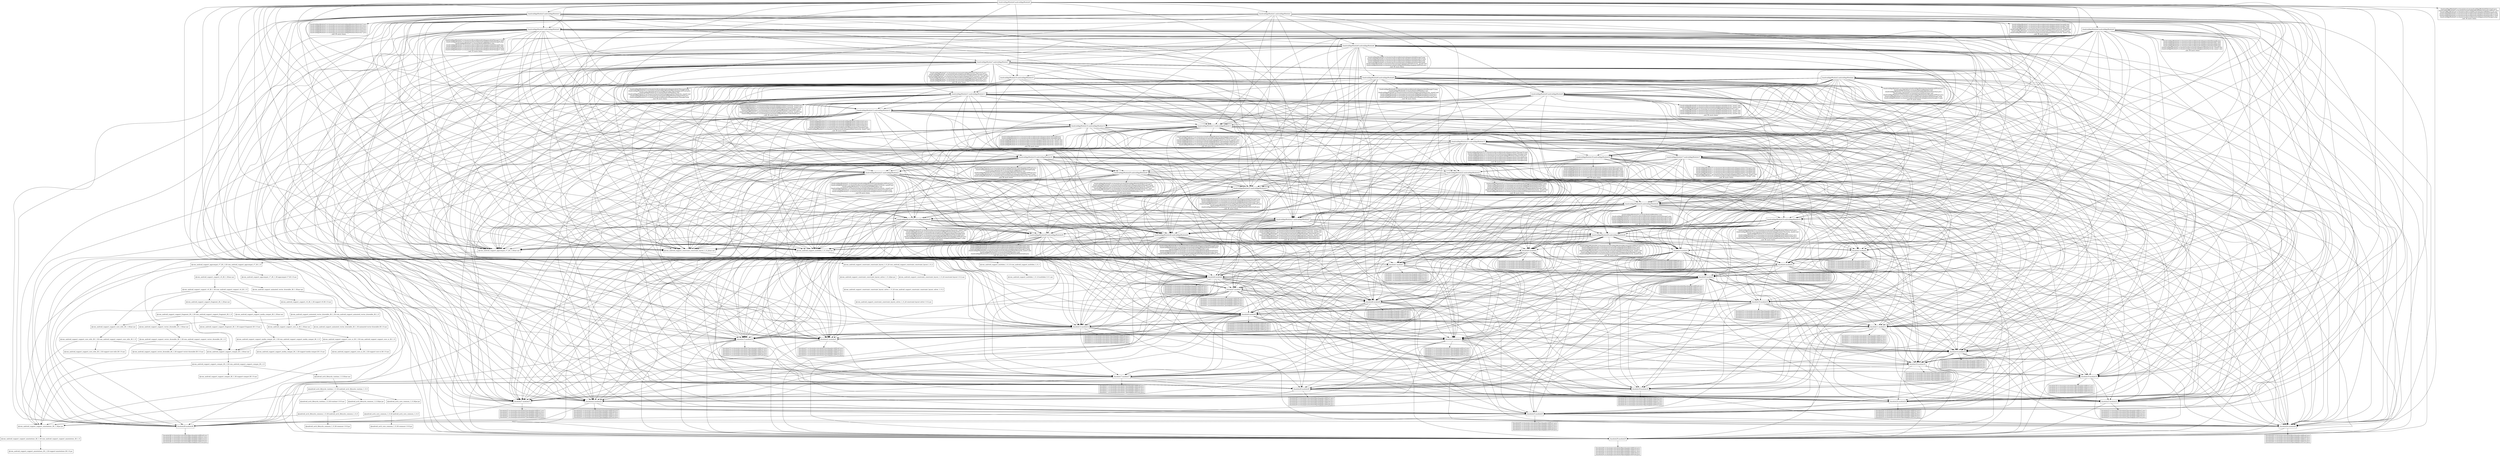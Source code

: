 digraph mygraph {
  node [shape=box];
"//androidAppModule0:androidAppModule0"
"//androidAppModule0:androidAppModule0" -> "//androidAppModule1:androidAppModule1"
"//androidAppModule0:androidAppModule0" -> "//androidAppModule10:androidAppModule10"
"//androidAppModule0:androidAppModule0" -> "//androidAppModule11:androidAppModule11"
"//androidAppModule0:androidAppModule0" -> "//androidAppModule12:androidAppModule12"
"//androidAppModule0:androidAppModule0" -> "//androidAppModule15:androidAppModule15"
"//androidAppModule0:androidAppModule0" -> "//androidAppModule16:androidAppModule16"
"//androidAppModule0:androidAppModule0" -> "//androidAppModule24:androidAppModule24"
"//androidAppModule0:androidAppModule0" -> "//androidAppModule23:androidAppModule23"
"//androidAppModule0:androidAppModule0" -> "//androidAppModule25:androidAppModule25"
"//androidAppModule0:androidAppModule0" -> "//androidAppModule26:androidAppModule26"
"//androidAppModule0:androidAppModule0" -> "//androidAppModule27:androidAppModule27"
"//androidAppModule0:androidAppModule0" -> "//androidAppModule29:androidAppModule29"
"//androidAppModule0:androidAppModule0" -> "//androidAppModule3:androidAppModule3"
"//androidAppModule0:androidAppModule0" -> "//androidAppModule4:androidAppModule4"
"//androidAppModule0:androidAppModule0" -> "//androidAppModule0:src/main/java/com/androidAppModule0/Activity4.java\n//androidAppModule0:src/main/java/androidAppModule0packageJava0/Foo1.java\n//androidAppModule0:src/main/res/drawable/androidappmodule0image4.png\n//androidAppModule0:src/main/res/drawable/androidappmodule0image12.png\n//androidAppModule0:src/main/res/drawable/androidappmodule0image13.png\n//androidAppModule0:src/main/res/drawable/androidappmodule0image2.png\n...and 36 more items"
"//androidAppModule0:androidAppModule0" -> "//androidAppModule5:androidAppModule5"
"//androidAppModule0:androidAppModule0" -> "@com_android_support_multidex_1_0_1//aar:aar"
"//androidAppModule0:androidAppModule0" -> "@com_android_support_constraint_constraint_layout_1_0_2//aar:aar"
"//androidAppModule0:androidAppModule0" -> "@com_android_support_appcompat_v7_26_1_0//aar:aar"
"//androidAppModule0:androidAppModule0" -> "//module9:module9"
"//androidAppModule0:androidAppModule0" -> "//module6:module6"
"//androidAppModule0:androidAppModule0" -> "//module5:module5"
"//androidAppModule0:androidAppModule0" -> "//module4:module4"
"//androidAppModule0:androidAppModule0" -> "//module3:module3"
"//androidAppModule0:androidAppModule0" -> "//module26:module26"
"//androidAppModule0:androidAppModule0" -> "//module22:module22"
"//androidAppModule0:androidAppModule0" -> "//module20:module20"
"//androidAppModule0:androidAppModule0" -> "//module21:module21"
"//androidAppModule0:androidAppModule0" -> "//module19:module19"
"//androidAppModule0:androidAppModule0" -> "//module16:module16"
"//androidAppModule0:androidAppModule0" -> "//module0:module0"
"//androidAppModule1:androidAppModule1"
"//androidAppModule1:androidAppModule1" -> "//androidAppModule12:androidAppModule12"
"//androidAppModule1:androidAppModule1" -> "//androidAppModule13:androidAppModule13"
"//androidAppModule1:androidAppModule1" -> "//androidAppModule14:androidAppModule14"
"//androidAppModule1:androidAppModule1" -> "//androidAppModule17:androidAppModule17"
"//androidAppModule1:androidAppModule1" -> "//androidAppModule19:androidAppModule19"
"//androidAppModule1:androidAppModule1" -> "//androidAppModule2:androidAppModule2"
"//androidAppModule1:androidAppModule1" -> "//androidAppModule26:androidAppModule26"
"//androidAppModule1:androidAppModule1" -> "//androidAppModule8:androidAppModule8"
"//androidAppModule1:androidAppModule1" -> "//module13:module13"
"//androidAppModule1:androidAppModule1" -> "//module10:module10"
"//androidAppModule1:androidAppModule1" -> "//module0:module0"
"//androidAppModule1:androidAppModule1" -> "//androidAppModule9:androidAppModule9"
"//androidAppModule1:androidAppModule1" -> "//androidAppModule6:androidAppModule6"
"//androidAppModule1:androidAppModule1" -> "//androidAppModule25:androidAppModule25"
"//androidAppModule1:androidAppModule1" -> "//androidAppModule29:androidAppModule29"
"//androidAppModule1:androidAppModule1" -> "//androidAppModule5:androidAppModule5"
"//androidAppModule1:androidAppModule1" -> "//module27:module27"
"//androidAppModule1:androidAppModule1" -> "//module23:module23"
"//androidAppModule1:androidAppModule1" -> "//module22:module22"
"//androidAppModule1:androidAppModule1" -> "//module2:module2"
"//androidAppModule1:androidAppModule1" -> "//module14:module14"
"//androidAppModule1:androidAppModule1" -> "@com_android_support_appcompat_v7_26_1_0//aar:aar"
"//androidAppModule1:androidAppModule1" -> "//androidAppModule1:src/main/res/drawable/androidappmodule1image6.png\n//androidAppModule1:src/main/res/drawable/androidappmodule1image7.png\n//androidAppModule1:src/main/res/drawable/androidappmodule1image8.png\n//androidAppModule1:src/main/res/layout/androidappmodule1activity_main6.xml\n//androidAppModule1:src/main/res/drawable/androidappmodule1image14.png\n//androidAppModule1:src/main/res/layout/androidappmodule1activity_main1.xml\n...and 36 more items"
"//androidAppModule1:androidAppModule1" -> "//module9:module9"
"//androidAppModule1:androidAppModule1" -> "@com_android_support_constraint_constraint_layout_1_0_2//aar:aar"
"//androidAppModule1:androidAppModule1" -> "@com_android_support_multidex_1_0_1//aar:aar"
"//androidAppModule1:androidAppModule1" -> "//module6:module6"
"//androidAppModule1:androidAppModule1" -> "//module24:module24"
"//androidAppModule1:androidAppModule1" -> "//module28:module28"
"//androidAppModule2:androidAppModule2"
"//androidAppModule2:androidAppModule2" -> "//androidAppModule23:androidAppModule23"
"//androidAppModule2:androidAppModule2" -> "//module29:module29"
"//androidAppModule2:androidAppModule2" -> "@com_android_support_multidex_1_0_1//aar:aar"
"//androidAppModule2:androidAppModule2" -> "//androidAppModule2:src/main/java/androidAppModule2packageJava0/Foo4.java\n//androidAppModule2:src/main/AndroidManifest.xml\n//androidAppModule2:src/main/java/com/androidAppModule2/Activity2.java\n//androidAppModule2:src/main/res/values/strings.xml\n//androidAppModule2:src/main/java/androidAppModule2packageJava0/Foo2.java\n//androidAppModule2:src/main/res/drawable/androidappmodule2image1.png\n//androidAppModule2:src/main/res/drawable/androidappmodule2image11.png\n...and 35 more items"
"//androidAppModule2:androidAppModule2" -> "@com_android_support_constraint_constraint_layout_1_0_2//aar:aar"
"//androidAppModule2:androidAppModule2" -> "//androidAppModule13:androidAppModule13"
"//androidAppModule2:androidAppModule2" -> "//module24:module24"
"//androidAppModule2:androidAppModule2" -> "//module9:module9"
"//androidAppModule2:androidAppModule2" -> "//module4:module4"
"//androidAppModule2:androidAppModule2" -> "//module3:module3"
"//androidAppModule2:androidAppModule2" -> "//module25:module25"
"//androidAppModule2:androidAppModule2" -> "//module26:module26"
"//androidAppModule2:androidAppModule2" -> "//module21:module21"
"//androidAppModule2:androidAppModule2" -> "//module23:module23"
"//androidAppModule2:androidAppModule2" -> "//module19:module19"
"//androidAppModule2:androidAppModule2" -> "//module0:module0"
"//androidAppModule2:androidAppModule2" -> "//androidAppModule9:androidAppModule9"
"//androidAppModule2:androidAppModule2" -> "//androidAppModule28:androidAppModule28"
"//androidAppModule2:androidAppModule2" -> "//androidAppModule27:androidAppModule27"
"//androidAppModule2:androidAppModule2" -> "//androidAppModule29:androidAppModule29"
"//androidAppModule2:androidAppModule2" -> "//androidAppModule26:androidAppModule26"
"//androidAppModule2:androidAppModule2" -> "//module16:module16"
"//androidAppModule2:androidAppModule2" -> "//androidAppModule25:androidAppModule25"
"//androidAppModule2:androidAppModule2" -> "//androidAppModule20:androidAppModule20"
"//androidAppModule2:androidAppModule2" -> "//androidAppModule19:androidAppModule19"
"//androidAppModule2:androidAppModule2" -> "//androidAppModule15:androidAppModule15"
"//androidAppModule2:androidAppModule2" -> "//androidAppModule18:androidAppModule18"
"//androidAppModule2:androidAppModule2" -> "//androidAppModule21:androidAppModule21"
"//androidAppModule2:androidAppModule2" -> "//androidAppModule22:androidAppModule22"
"//androidAppModule2:androidAppModule2" -> "//module27:module27"
"//androidAppModule2:androidAppModule2" -> "//module7:module7"
"//androidAppModule2:androidAppModule2" -> "//module6:module6"
"//androidAppModule2:androidAppModule2" -> "@com_android_support_appcompat_v7_26_1_0//aar:aar"
"//androidAppModule0:src/main/java/com/androidAppModule0/Activity4.java\n//androidAppModule0:src/main/java/androidAppModule0packageJava0/Foo1.java\n//androidAppModule0:src/main/res/drawable/androidappmodule0image4.png\n//androidAppModule0:src/main/res/drawable/androidappmodule0image12.png\n//androidAppModule0:src/main/res/drawable/androidappmodule0image13.png\n//androidAppModule0:src/main/res/drawable/androidappmodule0image2.png\n...and 36 more items"
"//androidAppModule3:androidAppModule3"
"//androidAppModule3:androidAppModule3" -> "//androidAppModule11:androidAppModule11"
"//androidAppModule3:androidAppModule3" -> "//androidAppModule13:androidAppModule13"
"//androidAppModule3:androidAppModule3" -> "//androidAppModule24:androidAppModule24"
"//androidAppModule3:androidAppModule3" -> "//androidAppModule27:androidAppModule27"
"//androidAppModule3:androidAppModule3" -> "@com_android_support_constraint_constraint_layout_1_0_2//aar:aar"
"//androidAppModule3:androidAppModule3" -> "@com_android_support_multidex_1_0_1//aar:aar"
"//androidAppModule3:androidAppModule3" -> "//androidAppModule3:src/main/java/com/androidAppModule3/Activity1.java\n//androidAppModule3:src/main/java/com/androidAppModule3/Activity3.java\n//androidAppModule3:src/main/java/com/androidAppModule3/Activity4.java\n//androidAppModule3:src/main/java/com/androidAppModule3/Activity5.java\n//androidAppModule3:src/main/java/com/androidAppModule3/Activity6.java\n//androidAppModule3:src/main/java/com/androidAppModule3/Activity7.java\n...and 36 more items"
"//androidAppModule3:androidAppModule3" -> "//module9:module9"
"//androidAppModule3:androidAppModule3" -> "//androidAppModule15:androidAppModule15"
"//androidAppModule3:androidAppModule3" -> "//module5:module5"
"//androidAppModule3:androidAppModule3" -> "//module29:module29"
"//androidAppModule3:androidAppModule3" -> "//module28:module28"
"//androidAppModule3:androidAppModule3" -> "//module26:module26"
"//androidAppModule3:androidAppModule3" -> "//module25:module25"
"//androidAppModule3:androidAppModule3" -> "//module14:module14"
"//androidAppModule3:androidAppModule3" -> "//module12:module12"
"//androidAppModule3:androidAppModule3" -> "//androidAppModule5:androidAppModule5"
"//androidAppModule3:androidAppModule3" -> "//androidAppModule7:androidAppModule7"
"//androidAppModule3:androidAppModule3" -> "//androidAppModule29:androidAppModule29"
"//androidAppModule3:androidAppModule3" -> "//androidAppModule26:androidAppModule26"
"//androidAppModule3:androidAppModule3" -> "//androidAppModule25:androidAppModule25"
"//androidAppModule3:androidAppModule3" -> "//androidAppModule20:androidAppModule20"
"//androidAppModule3:androidAppModule3" -> "//androidAppModule21:androidAppModule21"
"//androidAppModule3:androidAppModule3" -> "//androidAppModule23:androidAppModule23"
"//androidAppModule3:androidAppModule3" -> "//module4:module4"
"//androidAppModule3:androidAppModule3" -> "@com_android_support_appcompat_v7_26_1_0//aar:aar"
"//androidAppModule3:androidAppModule3" -> "//androidAppModule18:androidAppModule18"
"//androidAppModule5:androidAppModule5"
"//androidAppModule5:androidAppModule5" -> "//androidAppModule5:src/main/res/drawable/androidappmodule5image13.png\n//androidAppModule5:src/main/res/drawable/androidappmodule5image4.png\n//androidAppModule5:src/main/AndroidManifest.xml\n//androidAppModule5:src/main/res/drawable/androidappmodule5image0.png\n//androidAppModule5:src/main/res/drawable/androidappmodule5image1.png\n//androidAppModule5:src/main/res/drawable/androidappmodule5image10.png\n//androidAppModule5:src/main/res/drawable/androidappmodule5image11.png\n...and 35 more items"
"//androidAppModule5:androidAppModule5" -> "@com_android_support_multidex_1_0_1//aar:aar"
"//androidAppModule5:androidAppModule5" -> "@com_android_support_constraint_constraint_layout_1_0_2//aar:aar"
"//androidAppModule5:androidAppModule5" -> "//module6:module6"
"//androidAppModule5:androidAppModule5" -> "//module3:module3"
"//androidAppModule5:androidAppModule5" -> "//module25:module25"
"//androidAppModule5:androidAppModule5" -> "//module28:module28"
"//androidAppModule5:androidAppModule5" -> "//module8:module8"
"//androidAppModule5:androidAppModule5" -> "@com_android_support_appcompat_v7_26_1_0//aar:aar"
"//androidAppModule5:androidAppModule5" -> "//module11:module11"
"//androidAppModule5:androidAppModule5" -> "//module20:module20"
"//androidAppModule5:androidAppModule5" -> "//module18:module18"
"//androidAppModule5:androidAppModule5" -> "//module19:module19"
"//androidAppModule5:androidAppModule5" -> "//module15:module15"
"//androidAppModule5:androidAppModule5" -> "//module13:module13"
"//androidAppModule5:androidAppModule5" -> "//module12:module12"
"//androidAppModule5:androidAppModule5" -> "//module0:module0"
"//androidAppModule5:androidAppModule5" -> "//androidAppModule7:androidAppModule7"
"//androidAppModule5:androidAppModule5" -> "//androidAppModule6:androidAppModule6"
"//androidAppModule5:androidAppModule5" -> "//androidAppModule27:androidAppModule27"
"//androidAppModule5:androidAppModule5" -> "//androidAppModule25:androidAppModule25"
"//androidAppModule5:androidAppModule5" -> "//androidAppModule24:androidAppModule24"
"//androidAppModule5:androidAppModule5" -> "//androidAppModule21:androidAppModule21"
"//androidAppModule5:androidAppModule5" -> "//androidAppModule20:androidAppModule20"
"//androidAppModule5:androidAppModule5" -> "//androidAppModule18:androidAppModule18"
"//androidAppModule5:androidAppModule5" -> "//androidAppModule13:androidAppModule13"
"//androidAppModule5:androidAppModule5" -> "//androidAppModule16:androidAppModule16"
"//androidAppModule5:androidAppModule5" -> "//androidAppModule12:androidAppModule12"
"//androidAppModule5:androidAppModule5" -> "//androidAppModule26:androidAppModule26"
"//androidAppModule5:androidAppModule5" -> "//module17:module17"
"//androidAppModule4:androidAppModule4"
"//androidAppModule4:androidAppModule4" -> "//androidAppModule10:androidAppModule10"
"//androidAppModule4:androidAppModule4" -> "//androidAppModule7:androidAppModule7"
"//androidAppModule4:androidAppModule4" -> "//module1:module1"
"//androidAppModule4:androidAppModule4" -> "//androidAppModule14:androidAppModule14"
"//androidAppModule4:androidAppModule4" -> "//androidAppModule6:androidAppModule6"
"//androidAppModule4:androidAppModule4" -> "//androidAppModule9:androidAppModule9"
"//androidAppModule4:androidAppModule4" -> "//androidAppModule24:androidAppModule24"
"//androidAppModule4:androidAppModule4" -> "//androidAppModule26:androidAppModule26"
"//androidAppModule4:androidAppModule4" -> "//androidAppModule22:androidAppModule22"
"//androidAppModule4:androidAppModule4" -> "//androidAppModule18:androidAppModule18"
"//androidAppModule4:androidAppModule4" -> "//module14:module14"
"//androidAppModule4:androidAppModule4" -> "//module13:module13"
"//androidAppModule4:androidAppModule4" -> "//module12:module12"
"//androidAppModule4:androidAppModule4" -> "//module11:module11"
"//androidAppModule4:androidAppModule4" -> "//androidAppModule17:androidAppModule17"
"//androidAppModule4:androidAppModule4" -> "//androidAppModule28:androidAppModule28"
"//androidAppModule4:androidAppModule4" -> "//module16:module16"
"//androidAppModule4:androidAppModule4" -> "//module20:module20"
"//androidAppModule4:androidAppModule4" -> "//module21:module21"
"//androidAppModule4:androidAppModule4" -> "//androidAppModule4:src/main/res/drawable/androidappmodule4image6.png\n//androidAppModule4:src/main/res/drawable/androidappmodule4image7.png\n//androidAppModule4:src/main/res/drawable/androidappmodule4image8.png\n//androidAppModule4:src/main/res/drawable/androidappmodule4image9.png\n//androidAppModule4:src/main/res/layout/androidappmodule4activity_main0.xml\n//androidAppModule4:src/main/res/layout/androidappmodule4activity_main1.xml\n...and 36 more items"
"//androidAppModule4:androidAppModule4" -> "@com_android_support_multidex_1_0_1//aar:aar"
"//androidAppModule4:androidAppModule4" -> "@com_android_support_constraint_constraint_layout_1_0_2//aar:aar"
"//androidAppModule4:androidAppModule4" -> "//module5:module5"
"//androidAppModule4:androidAppModule4" -> "//module4:module4"
"//androidAppModule4:androidAppModule4" -> "//module29:module29"
"//androidAppModule4:androidAppModule4" -> "//module26:module26"
"//androidAppModule4:androidAppModule4" -> "//module25:module25"
"//androidAppModule4:androidAppModule4" -> "//module23:module23"
"//androidAppModule4:androidAppModule4" -> "//module24:module24"
"//androidAppModule4:androidAppModule4" -> "@com_android_support_appcompat_v7_26_1_0//aar:aar"
"//androidAppModule4:androidAppModule4" -> "//module27:module27"
"//androidAppModule4:androidAppModule4" -> "//module15:module15"
"//androidAppModule4:src/main/res/drawable/androidappmodule4image6.png\n//androidAppModule4:src/main/res/drawable/androidappmodule4image7.png\n//androidAppModule4:src/main/res/drawable/androidappmodule4image8.png\n//androidAppModule4:src/main/res/drawable/androidappmodule4image9.png\n//androidAppModule4:src/main/res/layout/androidappmodule4activity_main0.xml\n//androidAppModule4:src/main/res/layout/androidappmodule4activity_main1.xml\n...and 36 more items"
"//androidAppModule6:androidAppModule6"
"//androidAppModule6:androidAppModule6" -> "//androidAppModule24:androidAppModule24"
"//androidAppModule6:androidAppModule6" -> "//module14:module14"
"//androidAppModule6:androidAppModule6" -> "//module23:module23"
"//androidAppModule6:androidAppModule6" -> "@com_android_support_appcompat_v7_26_1_0//aar:aar"
"//androidAppModule6:androidAppModule6" -> "@com_android_support_multidex_1_0_1//aar:aar"
"//androidAppModule6:androidAppModule6" -> "@com_android_support_constraint_constraint_layout_1_0_2//aar:aar"
"//androidAppModule6:androidAppModule6" -> "//module9:module9"
"//androidAppModule6:androidAppModule6" -> "//module7:module7"
"//androidAppModule6:androidAppModule6" -> "//module5:module5"
"//androidAppModule6:androidAppModule6" -> "//module4:module4"
"//androidAppModule6:androidAppModule6" -> "//module3:module3"
"//androidAppModule6:androidAppModule6" -> "//module29:module29"
"//androidAppModule6:androidAppModule6" -> "//module26:module26"
"//androidAppModule6:androidAppModule6" -> "//module25:module25"
"//androidAppModule6:androidAppModule6" -> "//module21:module21"
"//androidAppModule6:androidAppModule6" -> "//module20:module20"
"//androidAppModule6:androidAppModule6" -> "//module15:module15"
"//androidAppModule6:androidAppModule6" -> "//module12:module12"
"//androidAppModule6:androidAppModule6" -> "//module1:module1"
"//androidAppModule6:androidAppModule6" -> "//androidAppModule8:androidAppModule8"
"//androidAppModule6:androidAppModule6" -> "//androidAppModule7:androidAppModule7"
"//androidAppModule6:androidAppModule6" -> "//androidAppModule28:androidAppModule28"
"//androidAppModule6:androidAppModule6" -> "//androidAppModule27:androidAppModule27"
"//androidAppModule6:androidAppModule6" -> "//androidAppModule26:androidAppModule26"
"//androidAppModule6:androidAppModule6" -> "//androidAppModule23:androidAppModule23"
"//androidAppModule6:androidAppModule6" -> "//androidAppModule19:androidAppModule19"
"//androidAppModule6:androidAppModule6" -> "//androidAppModule17:androidAppModule17"
"//androidAppModule6:androidAppModule6" -> "//androidAppModule15:androidAppModule15"
"//androidAppModule6:androidAppModule6" -> "//androidAppModule13:androidAppModule13"
"//androidAppModule6:androidAppModule6" -> "//androidAppModule6:src/main/res/drawable/androidappmodule6image3.png\n//androidAppModule6:src/main/res/drawable/androidappmodule6image13.png\n//androidAppModule6:src/main/res/drawable/androidappmodule6image5.png\n//androidAppModule6:src/main/res/drawable/androidappmodule6image6.png\n//androidAppModule6:src/main/res/layout/androidappmodule6activity_main0.xml\n//androidAppModule6:src/main/java/androidAppModule6packageJava0/Foo4.java\n...and 36 more items"
"//androidAppModule6:src/main/res/drawable/androidappmodule6image3.png\n//androidAppModule6:src/main/res/drawable/androidappmodule6image13.png\n//androidAppModule6:src/main/res/drawable/androidappmodule6image5.png\n//androidAppModule6:src/main/res/drawable/androidappmodule6image6.png\n//androidAppModule6:src/main/res/layout/androidappmodule6activity_main0.xml\n//androidAppModule6:src/main/java/androidAppModule6packageJava0/Foo4.java\n...and 36 more items"
"//androidAppModule7:androidAppModule7"
"//androidAppModule7:androidAppModule7" -> "//androidAppModule11:androidAppModule11"
"//androidAppModule7:androidAppModule7" -> "//androidAppModule24:androidAppModule24"
"//androidAppModule7:androidAppModule7" -> "//module14:module14"
"//androidAppModule7:androidAppModule7" -> "//module20:module20"
"//androidAppModule7:androidAppModule7" -> "@com_android_support_multidex_1_0_1//aar:aar"
"//androidAppModule7:androidAppModule7" -> "//androidAppModule7:src/main/java/com/androidAppModule7/Activity5.java\n//androidAppModule7:src/main/res/drawable/androidappmodule7image13.png\n//androidAppModule7:src/main/res/layout/androidappmodule7activity_main9.xml\n//androidAppModule7:src/main/res/drawable/androidappmodule7image14.png\n//androidAppModule7:src/main/java/com/androidAppModule7/Activity7.java\n//androidAppModule7:src/main/java/com/androidAppModule7/Activity8.java\n...and 36 more items"
"//androidAppModule7:androidAppModule7" -> "@com_android_support_appcompat_v7_26_1_0//aar:aar"
"//androidAppModule7:androidAppModule7" -> "//module6:module6"
"//androidAppModule7:androidAppModule7" -> "//module8:module8"
"//androidAppModule7:androidAppModule7" -> "//module5:module5"
"//androidAppModule7:androidAppModule7" -> "//module4:module4"
"//androidAppModule7:androidAppModule7" -> "//module29:module29"
"//androidAppModule7:androidAppModule7" -> "//module22:module22"
"//androidAppModule7:androidAppModule7" -> "//module21:module21"
"//androidAppModule7:androidAppModule7" -> "@com_android_support_constraint_constraint_layout_1_0_2//aar:aar"
"//androidAppModule7:androidAppModule7" -> "//module7:module7"
"//androidAppModule7:androidAppModule7" -> "//module17:module17"
"//androidAppModule7:androidAppModule7" -> "//module2:module2"
"//androidAppModule7:androidAppModule7" -> "//module12:module12"
"//androidAppModule7:androidAppModule7" -> "//module15:module15"
"//androidAppModule7:androidAppModule7" -> "//module11:module11"
"//androidAppModule7:androidAppModule7" -> "//module0:module0"
"//androidAppModule7:androidAppModule7" -> "//androidAppModule29:androidAppModule29"
"//androidAppModule7:androidAppModule7" -> "//androidAppModule9:androidAppModule9"
"//androidAppModule7:androidAppModule7" -> "//androidAppModule27:androidAppModule27"
"//androidAppModule7:androidAppModule7" -> "//androidAppModule8:androidAppModule8"
"//androidAppModule7:androidAppModule7" -> "//androidAppModule23:androidAppModule23"
"//androidAppModule7:androidAppModule7" -> "//androidAppModule20:androidAppModule20"
"//androidAppModule7:androidAppModule7" -> "//androidAppModule21:androidAppModule21"
"//androidAppModule7:androidAppModule7" -> "//androidAppModule15:androidAppModule15"
"//androidAppModule7:androidAppModule7" -> "//androidAppModule19:androidAppModule19"
"//androidAppModule7:androidAppModule7" -> "//androidAppModule10:androidAppModule10"
"//androidAppModule7:androidAppModule7" -> "//androidAppModule13:androidAppModule13"
"//androidAppModule8:androidAppModule8"
"//androidAppModule8:androidAppModule8" -> "//androidAppModule19:androidAppModule19"
"//androidAppModule8:androidAppModule8" -> "//androidAppModule18:androidAppModule18"
"//androidAppModule8:androidAppModule8" -> "//androidAppModule16:androidAppModule16"
"//androidAppModule8:androidAppModule8" -> "//androidAppModule20:androidAppModule20"
"//androidAppModule8:androidAppModule8" -> "//androidAppModule15:androidAppModule15"
"//androidAppModule8:androidAppModule8" -> "//androidAppModule11:androidAppModule11"
"//androidAppModule8:androidAppModule8" -> "//module1:module1"
"//androidAppModule8:androidAppModule8" -> "//module0:module0"
"//androidAppModule8:androidAppModule8" -> "//androidAppModule27:androidAppModule27"
"//androidAppModule8:androidAppModule8" -> "//androidAppModule26:androidAppModule26"
"//androidAppModule8:androidAppModule8" -> "//androidAppModule22:androidAppModule22"
"//androidAppModule8:androidAppModule8" -> "//androidAppModule12:androidAppModule12"
"//androidAppModule8:androidAppModule8" -> "//androidAppModule13:androidAppModule13"
"//androidAppModule8:androidAppModule8" -> "//androidAppModule21:androidAppModule21"
"//androidAppModule8:androidAppModule8" -> "//module2:module2"
"//androidAppModule8:androidAppModule8" -> "//module28:module28"
"//androidAppModule8:androidAppModule8" -> "//module27:module27"
"//androidAppModule8:androidAppModule8" -> "//module25:module25"
"//androidAppModule8:androidAppModule8" -> "//module15:module15"
"//androidAppModule8:androidAppModule8" -> "//module14:module14"
"//androidAppModule8:androidAppModule8" -> "//module8:module8"
"//androidAppModule8:androidAppModule8" -> "//module6:module6"
"//androidAppModule8:androidAppModule8" -> "@com_android_support_constraint_constraint_layout_1_0_2//aar:aar"
"//androidAppModule8:androidAppModule8" -> "@com_android_support_appcompat_v7_26_1_0//aar:aar"
"//androidAppModule8:androidAppModule8" -> "//module5:module5"
"//androidAppModule8:androidAppModule8" -> "//module4:module4"
"//androidAppModule8:androidAppModule8" -> "//module22:module22"
"//androidAppModule8:androidAppModule8" -> "//module24:module24"
"//androidAppModule8:androidAppModule8" -> "//module26:module26"
"//androidAppModule8:androidAppModule8" -> "//module16:module16"
"//androidAppModule8:androidAppModule8" -> "//androidAppModule29:androidAppModule29"
"//androidAppModule8:androidAppModule8" -> "//androidAppModule9:androidAppModule9"
"//androidAppModule8:androidAppModule8" -> "@com_android_support_multidex_1_0_1//aar:aar"
"//androidAppModule8:androidAppModule8" -> "//androidAppModule8:src/main/res/drawable/androidappmodule8image13.png\n//androidAppModule8:src/main/AndroidManifest.xml\n//androidAppModule8:src/main/res/layout/androidappmodule8activity_main4.xml\n//androidAppModule8:src/main/java/com/androidAppModule8/Activity4.java\n//androidAppModule8:src/main/java/com/androidAppModule8/Activity0.java\n//androidAppModule8:src/main/res/drawable/androidappmodule8image9.png\n...and 36 more items"
"//androidAppModule8:src/main/res/drawable/androidappmodule8image13.png\n//androidAppModule8:src/main/AndroidManifest.xml\n//androidAppModule8:src/main/res/layout/androidappmodule8activity_main4.xml\n//androidAppModule8:src/main/java/com/androidAppModule8/Activity4.java\n//androidAppModule8:src/main/java/com/androidAppModule8/Activity0.java\n//androidAppModule8:src/main/res/drawable/androidappmodule8image9.png\n...and 36 more items"
"//androidAppModule9:androidAppModule9"
"//androidAppModule9:androidAppModule9" -> "//androidAppModule16:androidAppModule16"
"//androidAppModule9:androidAppModule9" -> "//androidAppModule18:androidAppModule18"
"//androidAppModule9:androidAppModule9" -> "//androidAppModule14:androidAppModule14"
"//androidAppModule9:androidAppModule9" -> "//androidAppModule12:androidAppModule12"
"//androidAppModule9:androidAppModule9" -> "//androidAppModule13:androidAppModule13"
"//androidAppModule9:androidAppModule9" -> "//androidAppModule15:androidAppModule15"
"//androidAppModule9:androidAppModule9" -> "//module11:module11"
"//androidAppModule9:androidAppModule9" -> "//module0:module0"
"//androidAppModule9:androidAppModule9" -> "//module10:module10"
"//androidAppModule9:androidAppModule9" -> "//androidAppModule28:androidAppModule28"
"//androidAppModule9:androidAppModule9" -> "//androidAppModule25:androidAppModule25"
"//androidAppModule9:androidAppModule9" -> "//androidAppModule27:androidAppModule27"
"//androidAppModule9:androidAppModule9" -> "//androidAppModule24:androidAppModule24"
"//androidAppModule9:androidAppModule9" -> "//androidAppModule23:androidAppModule23"
"//androidAppModule9:androidAppModule9" -> "//module13:module13"
"//androidAppModule9:androidAppModule9" -> "//module12:module12"
"//androidAppModule9:androidAppModule9" -> "//module22:module22"
"//androidAppModule9:androidAppModule9" -> "//module21:module21"
"//androidAppModule9:androidAppModule9" -> "//module19:module19"
"//androidAppModule9:androidAppModule9" -> "//module24:module24"
"//androidAppModule9:androidAppModule9" -> "//module25:module25"
"//androidAppModule9:androidAppModule9" -> "//module27:module27"
"//androidAppModule9:androidAppModule9" -> "//androidAppModule9:src/main/res/layout/androidappmodule9activity_main1.xml\n//androidAppModule9:src/main/res/layout/androidappmodule9activity_main2.xml\n//androidAppModule9:src/main/java/com/androidAppModule9/Activity1.java\n//androidAppModule9:src/main/res/layout/androidappmodule9activity_main5.xml\n//androidAppModule9:src/main/res/layout/androidappmodule9activity_main7.xml\n//androidAppModule9:src/main/res/layout/androidappmodule9activity_main8.xml\n...and 36 more items"
"//androidAppModule9:androidAppModule9" -> "@com_android_support_multidex_1_0_1//aar:aar"
"//androidAppModule9:androidAppModule9" -> "@com_android_support_constraint_constraint_layout_1_0_2//aar:aar"
"//androidAppModule9:androidAppModule9" -> "//module28:module28"
"//androidAppModule9:androidAppModule9" -> "//module5:module5"
"//androidAppModule9:androidAppModule9" -> "@com_android_support_appcompat_v7_26_1_0//aar:aar"
"//androidAppModule9:androidAppModule9" -> "//module2:module2"
"//androidAppModule9:androidAppModule9" -> "//module23:module23"
"//androidAppModule9:src/main/res/layout/androidappmodule9activity_main1.xml\n//androidAppModule9:src/main/res/layout/androidappmodule9activity_main2.xml\n//androidAppModule9:src/main/java/com/androidAppModule9/Activity1.java\n//androidAppModule9:src/main/res/layout/androidappmodule9activity_main5.xml\n//androidAppModule9:src/main/res/layout/androidappmodule9activity_main7.xml\n//androidAppModule9:src/main/res/layout/androidappmodule9activity_main8.xml\n...and 36 more items"
"//androidAppModule7:src/main/java/com/androidAppModule7/Activity5.java\n//androidAppModule7:src/main/res/drawable/androidappmodule7image13.png\n//androidAppModule7:src/main/res/layout/androidappmodule7activity_main9.xml\n//androidAppModule7:src/main/res/drawable/androidappmodule7image14.png\n//androidAppModule7:src/main/java/com/androidAppModule7/Activity7.java\n//androidAppModule7:src/main/java/com/androidAppModule7/Activity8.java\n...and 36 more items"
"//androidAppModule10:androidAppModule10"
"//androidAppModule10:androidAppModule10" -> "//androidAppModule11:androidAppModule11"
"//androidAppModule10:androidAppModule10" -> "//androidAppModule12:androidAppModule12"
"//androidAppModule10:androidAppModule10" -> "//androidAppModule13:androidAppModule13"
"//androidAppModule10:androidAppModule10" -> "//androidAppModule14:androidAppModule14"
"//androidAppModule10:androidAppModule10" -> "//androidAppModule21:androidAppModule21"
"//androidAppModule10:androidAppModule10" -> "//androidAppModule22:androidAppModule22"
"//androidAppModule10:androidAppModule10" -> "//androidAppModule27:androidAppModule27"
"//androidAppModule10:androidAppModule10" -> "//module0:module0"
"//androidAppModule10:androidAppModule10" -> "//module20:module20"
"//androidAppModule10:androidAppModule10" -> "//module29:module29"
"//androidAppModule10:androidAppModule10" -> "//module4:module4"
"//androidAppModule10:androidAppModule10" -> "@com_android_support_appcompat_v7_26_1_0//aar:aar"
"//androidAppModule10:androidAppModule10" -> "@com_android_support_multidex_1_0_1//aar:aar"
"//androidAppModule10:androidAppModule10" -> "@com_android_support_constraint_constraint_layout_1_0_2//aar:aar"
"//androidAppModule10:androidAppModule10" -> "//module5:module5"
"//androidAppModule10:androidAppModule10" -> "//module7:module7"
"//androidAppModule10:androidAppModule10" -> "//module3:module3"
"//androidAppModule10:androidAppModule10" -> "//module27:module27"
"//androidAppModule10:androidAppModule10" -> "//androidAppModule26:androidAppModule26"
"//androidAppModule10:androidAppModule10" -> "//module26:module26"
"//androidAppModule10:androidAppModule10" -> "//module25:module25"
"//androidAppModule10:androidAppModule10" -> "//module24:module24"
"//androidAppModule10:androidAppModule10" -> "//module22:module22"
"//androidAppModule10:androidAppModule10" -> "//module21:module21"
"//androidAppModule10:androidAppModule10" -> "//module19:module19"
"//androidAppModule10:androidAppModule10" -> "//module17:module17"
"//androidAppModule10:androidAppModule10" -> "//module11:module11"
"//androidAppModule10:androidAppModule10" -> "//module18:module18"
"//androidAppModule10:androidAppModule10" -> "//androidAppModule10:src/main/res/drawable/androidappmodule10image4.png\n//androidAppModule10:src/main/java/androidAppModule10packageJava0/Foo2.java\n//androidAppModule10:src/main/AndroidManifest.xml\n//androidAppModule10:src/main/res/layout/androidappmodule10activity_main4.xml\n//androidAppModule10:src/main/java/com/androidAppModule10/Activity6.java\n//androidAppModule10:src/main/res/drawable/androidappmodule10image2.png\n...and 36 more items"
"//androidAppModule11:androidAppModule11"
"//androidAppModule11:androidAppModule11" -> "//androidAppModule12:androidAppModule12"
"//androidAppModule11:androidAppModule11" -> "//androidAppModule13:androidAppModule13"
"//androidAppModule11:androidAppModule11" -> "//androidAppModule14:androidAppModule14"
"//androidAppModule11:androidAppModule11" -> "//androidAppModule16:androidAppModule16"
"//androidAppModule11:androidAppModule11" -> "//androidAppModule17:androidAppModule17"
"//androidAppModule11:androidAppModule11" -> "//module11:module11"
"//androidAppModule11:androidAppModule11" -> "//module21:module21"
"//androidAppModule11:androidAppModule11" -> "//module4:module4"
"//androidAppModule11:androidAppModule11" -> "//androidAppModule11:src/main/res/layout/androidappmodule11activity_main4.xml\n//androidAppModule11:src/main/res/layout/androidappmodule11activity_main2.xml\n//androidAppModule11:src/main/res/drawable/androidappmodule11image13.png\n//androidAppModule11:src/main/java/com/androidAppModule11/Activity5.java\n//androidAppModule11:src/main/res/layout/androidappmodule11activity_main0.xml\n//androidAppModule11:src/main/java/com/androidAppModule11/Activity8.java\n...and 36 more items"
"//androidAppModule11:androidAppModule11" -> "@com_android_support_constraint_constraint_layout_1_0_2//aar:aar"
"//androidAppModule11:androidAppModule11" -> "@com_android_support_appcompat_v7_26_1_0//aar:aar"
"//androidAppModule11:androidAppModule11" -> "//module8:module8"
"//androidAppModule11:androidAppModule11" -> "//module6:module6"
"//androidAppModule11:androidAppModule11" -> "//module29:module29"
"//androidAppModule11:androidAppModule11" -> "//module27:module27"
"//androidAppModule11:androidAppModule11" -> "//module26:module26"
"//androidAppModule11:androidAppModule11" -> "//module25:module25"
"//androidAppModule11:androidAppModule11" -> "//module19:module19"
"//androidAppModule11:androidAppModule11" -> "//module17:module17"
"//androidAppModule11:androidAppModule11" -> "//module13:module13"
"//androidAppModule11:androidAppModule11" -> "//module1:module1"
"//androidAppModule11:androidAppModule11" -> "//module0:module0"
"//androidAppModule11:androidAppModule11" -> "//androidAppModule26:androidAppModule26"
"//androidAppModule11:androidAppModule11" -> "//module16:module16"
"//androidAppModule11:androidAppModule11" -> "//module22:module22"
"//androidAppModule11:androidAppModule11" -> "//androidAppModule25:androidAppModule25"
"//androidAppModule11:androidAppModule11" -> "//androidAppModule24:androidAppModule24"
"//androidAppModule11:androidAppModule11" -> "//module9:module9"
"//androidAppModule11:androidAppModule11" -> "//androidAppModule23:androidAppModule23"
"//androidAppModule11:androidAppModule11" -> "@com_android_support_multidex_1_0_1//aar:aar"
"//androidAppModule13:androidAppModule13"
"//androidAppModule13:androidAppModule13" -> "//androidAppModule15:androidAppModule15"
"//androidAppModule13:androidAppModule13" -> "//androidAppModule16:androidAppModule16"
"//androidAppModule13:androidAppModule13" -> "//androidAppModule22:androidAppModule22"
"//androidAppModule13:androidAppModule13" -> "//androidAppModule23:androidAppModule23"
"//androidAppModule13:androidAppModule13" -> "//androidAppModule26:androidAppModule26"
"//androidAppModule13:androidAppModule13" -> "@com_android_support_appcompat_v7_26_1_0//aar:aar"
"//androidAppModule13:androidAppModule13" -> "//androidAppModule13:src/main/java/androidAppModule13packageJava0/Foo3.java\n//androidAppModule13:src/main/java/com/androidAppModule13/Activity5.java\n//androidAppModule13:src/main/res/layout/androidappmodule13activity_main5.xml\n//androidAppModule13:src/main/java/androidAppModule13packageJava0/Foo4.java\n//androidAppModule13:src/main/java/androidAppModule13packageJava0/Foo0.java\n//androidAppModule13:src/main/java/com/androidAppModule13/Activity0.java\n...and 36 more items"
"//androidAppModule13:androidAppModule13" -> "@com_android_support_constraint_constraint_layout_1_0_2//aar:aar"
"//androidAppModule13:androidAppModule13" -> "//module9:module9"
"//androidAppModule13:androidAppModule13" -> "//module8:module8"
"//androidAppModule13:androidAppModule13" -> "//module3:module3"
"//androidAppModule13:androidAppModule13" -> "//module29:module29"
"//androidAppModule13:androidAppModule13" -> "//module28:module28"
"//androidAppModule13:androidAppModule13" -> "//module26:module26"
"//androidAppModule13:androidAppModule13" -> "//module22:module22"
"//androidAppModule13:androidAppModule13" -> "@com_android_support_multidex_1_0_1//aar:aar"
"//androidAppModule13:androidAppModule13" -> "//module2:module2"
"//androidAppModule13:androidAppModule13" -> "//module15:module15"
"//androidAppModule13:androidAppModule13" -> "//module12:module12"
"//androidAppModule13:androidAppModule13" -> "//androidAppModule27:androidAppModule27"
"//androidAppModule13:androidAppModule13" -> "//androidAppModule28:androidAppModule28"
"//androidAppModule13:androidAppModule13" -> "//androidAppModule29:androidAppModule29"
"//androidAppModule13:androidAppModule13" -> "//module14:module14"
"//androidAppModule13:androidAppModule13" -> "//module16:module16"
"//androidAppModule13:androidAppModule13" -> "//module27:module27"
"//androidAppModule13:src/main/java/androidAppModule13packageJava0/Foo3.java\n//androidAppModule13:src/main/java/com/androidAppModule13/Activity5.java\n//androidAppModule13:src/main/res/layout/androidappmodule13activity_main5.xml\n//androidAppModule13:src/main/java/androidAppModule13packageJava0/Foo4.java\n//androidAppModule13:src/main/java/androidAppModule13packageJava0/Foo0.java\n//androidAppModule13:src/main/java/com/androidAppModule13/Activity0.java\n...and 36 more items"
"//androidAppModule16:androidAppModule16"
"//androidAppModule16:androidAppModule16" -> "//androidAppModule20:androidAppModule20"
"//androidAppModule16:androidAppModule16" -> "//androidAppModule21:androidAppModule21"
"//androidAppModule16:androidAppModule16" -> "//androidAppModule22:androidAppModule22"
"//androidAppModule16:androidAppModule16" -> "//androidAppModule23:androidAppModule23"
"//androidAppModule16:androidAppModule16" -> "//androidAppModule25:androidAppModule25"
"//androidAppModule16:androidAppModule16" -> "//androidAppModule28:androidAppModule28"
"//androidAppModule16:androidAppModule16" -> "//module22:module22"
"//androidAppModule16:androidAppModule16" -> "@com_android_support_multidex_1_0_1//aar:aar"
"//androidAppModule16:androidAppModule16" -> "//androidAppModule16:src/main/java/androidAppModule16packageJava0/Foo4.java\n//androidAppModule16:src/main/res/drawable/androidappmodule16image8.png\n//androidAppModule16:src/main/AndroidManifest.xml\n//androidAppModule16:src/main/java/androidAppModule16packageJava0/Foo2.java\n//androidAppModule16:src/main/res/drawable/androidappmodule16image13.png\n//androidAppModule16:src/main/res/layout/androidappmodule16activity_main2.xml\n...and 36 more items"
"//androidAppModule16:androidAppModule16" -> "@com_android_support_constraint_constraint_layout_1_0_2//aar:aar"
"//androidAppModule16:androidAppModule16" -> "@com_android_support_appcompat_v7_26_1_0//aar:aar"
"//androidAppModule16:androidAppModule16" -> "//androidAppModule27:androidAppModule27"
"//androidAppModule16:androidAppModule16" -> "//module6:module6"
"//androidAppModule16:androidAppModule16" -> "//module5:module5"
"//androidAppModule16:androidAppModule16" -> "//module25:module25"
"//androidAppModule16:androidAppModule16" -> "//module21:module21"
"//androidAppModule16:androidAppModule16" -> "//module23:module23"
"//androidAppModule16:androidAppModule16" -> "//module20:module20"
"//androidAppModule16:androidAppModule16" -> "//module2:module2"
"//androidAppModule16:androidAppModule16" -> "//module18:module18"
"//androidAppModule16:androidAppModule16" -> "//module19:module19"
"//androidAppModule16:androidAppModule16" -> "//module17:module17"
"//androidAppModule16:androidAppModule16" -> "//module16:module16"
"//androidAppModule16:androidAppModule16" -> "//module13:module13"
"//androidAppModule16:androidAppModule16" -> "//module15:module15"
"//androidAppModule16:androidAppModule16" -> "//module12:module12"
"//androidAppModule16:androidAppModule16" -> "//module10:module10"
"//androidAppModule16:androidAppModule16" -> "//module1:module1"
"//androidAppModule16:androidAppModule16" -> "//androidAppModule29:androidAppModule29"
"//androidAppModule16:src/main/java/androidAppModule16packageJava0/Foo4.java\n//androidAppModule16:src/main/res/drawable/androidappmodule16image8.png\n//androidAppModule16:src/main/AndroidManifest.xml\n//androidAppModule16:src/main/java/androidAppModule16packageJava0/Foo2.java\n//androidAppModule16:src/main/res/drawable/androidappmodule16image13.png\n//androidAppModule16:src/main/res/layout/androidappmodule16activity_main2.xml\n...and 36 more items"
"//androidAppModule12:androidAppModule12"
"//androidAppModule12:androidAppModule12" -> "//androidAppModule14:androidAppModule14"
"//androidAppModule12:androidAppModule12" -> "//androidAppModule18:androidAppModule18"
"//androidAppModule12:androidAppModule12" -> "//androidAppModule19:androidAppModule19"
"//androidAppModule12:androidAppModule12" -> "//androidAppModule21:androidAppModule21"
"//androidAppModule12:androidAppModule12" -> "//androidAppModule23:androidAppModule23"
"//androidAppModule12:androidAppModule12" -> "//androidAppModule26:androidAppModule26"
"//androidAppModule12:androidAppModule12" -> "//module11:module11"
"//androidAppModule12:androidAppModule12" -> "//module10:module10"
"//androidAppModule12:androidAppModule12" -> "//androidAppModule29:androidAppModule29"
"//androidAppModule12:androidAppModule12" -> "//androidAppModule28:androidAppModule28"
"//androidAppModule12:androidAppModule12" -> "//androidAppModule27:androidAppModule27"
"//androidAppModule12:androidAppModule12" -> "//module13:module13"
"//androidAppModule12:androidAppModule12" -> "//module23:module23"
"//androidAppModule12:androidAppModule12" -> "//androidAppModule12:src/main/java/com/androidAppModule12/Activity2.java\n//androidAppModule12:src/main/java/com/androidAppModule12/Activity3.java\n//androidAppModule12:src/main/java/com/androidAppModule12/Activity4.java\n//androidAppModule12:src/main/java/com/androidAppModule12/Activity8.java\n//androidAppModule12:src/main/res/drawable/androidappmodule12image2.png\n//androidAppModule12:src/main/res/layout/androidappmodule12activity_main7.xml\n...and 36 more items"
"//androidAppModule12:androidAppModule12" -> "@com_android_support_multidex_1_0_1//aar:aar"
"//androidAppModule12:androidAppModule12" -> "@com_android_support_constraint_constraint_layout_1_0_2//aar:aar"
"//androidAppModule12:androidAppModule12" -> "//module7:module7"
"//androidAppModule12:androidAppModule12" -> "//module5:module5"
"//androidAppModule12:androidAppModule12" -> "//module29:module29"
"//androidAppModule12:androidAppModule12" -> "//module28:module28"
"//androidAppModule12:androidAppModule12" -> "//module26:module26"
"//androidAppModule12:androidAppModule12" -> "//module25:module25"
"//androidAppModule12:androidAppModule12" -> "//module21:module21"
"//androidAppModule12:androidAppModule12" -> "//module15:module15"
"//androidAppModule12:androidAppModule12" -> "//module22:module22"
"//androidAppModule12:androidAppModule12" -> "@com_android_support_appcompat_v7_26_1_0//aar:aar"
"//androidAppModule18:androidAppModule18"
"//androidAppModule18:androidAppModule18" -> "//androidAppModule21:androidAppModule21"
"//androidAppModule18:androidAppModule18" -> "//androidAppModule23:androidAppModule23"
"//androidAppModule18:androidAppModule18" -> "//androidAppModule24:androidAppModule24"
"//androidAppModule18:androidAppModule18" -> "//androidAppModule25:androidAppModule25"
"//androidAppModule18:androidAppModule18" -> "//androidAppModule29:androidAppModule29"
"//androidAppModule18:androidAppModule18" -> "//module19:module19"
"//androidAppModule18:androidAppModule18" -> "//module7:module7"
"//androidAppModule18:androidAppModule18" -> "@com_android_support_multidex_1_0_1//aar:aar"
"//androidAppModule18:androidAppModule18" -> "@com_android_support_constraint_constraint_layout_1_0_2//aar:aar"
"//androidAppModule18:androidAppModule18" -> "@com_android_support_appcompat_v7_26_1_0//aar:aar"
"//androidAppModule18:androidAppModule18" -> "//module4:module4"
"//androidAppModule18:androidAppModule18" -> "//module9:module9"
"//androidAppModule18:androidAppModule18" -> "//module29:module29"
"//androidAppModule18:androidAppModule18" -> "//module24:module24"
"//androidAppModule18:androidAppModule18" -> "//module23:module23"
"//androidAppModule18:androidAppModule18" -> "//module16:module16"
"//androidAppModule18:androidAppModule18" -> "//module12:module12"
"//androidAppModule18:androidAppModule18" -> "//module11:module11"
"//androidAppModule18:androidAppModule18" -> "//module0:module0"
"//androidAppModule18:androidAppModule18" -> "//androidAppModule28:androidAppModule28"
"//androidAppModule18:androidAppModule18" -> "//androidAppModule27:androidAppModule27"
"//androidAppModule18:androidAppModule18" -> "//module22:module22"
"//androidAppModule18:androidAppModule18" -> "//androidAppModule18:src/main/res/drawable/androidappmodule18image0.png\n//androidAppModule18:src/main/res/drawable/androidappmodule18image1.png\n//androidAppModule18:src/main/res/drawable/androidappmodule18image10.png\n//androidAppModule18:src/main/res/drawable/androidappmodule18image11.png\n//androidAppModule18:src/main/res/drawable/androidappmodule18image12.png\n//androidAppModule18:src/main/res/drawable/androidappmodule18image13.png\n...and 36 more items"
"//androidAppModule18:androidAppModule18" -> "//module14:module14"
"//androidAppModule18:src/main/res/drawable/androidappmodule18image0.png\n//androidAppModule18:src/main/res/drawable/androidappmodule18image1.png\n//androidAppModule18:src/main/res/drawable/androidappmodule18image10.png\n//androidAppModule18:src/main/res/drawable/androidappmodule18image11.png\n//androidAppModule18:src/main/res/drawable/androidappmodule18image12.png\n//androidAppModule18:src/main/res/drawable/androidappmodule18image13.png\n...and 36 more items"
"//androidAppModule14:androidAppModule14"
"//androidAppModule14:androidAppModule14" -> "//androidAppModule15:androidAppModule15"
"//androidAppModule14:androidAppModule14" -> "//androidAppModule20:androidAppModule20"
"//androidAppModule14:androidAppModule14" -> "//androidAppModule21:androidAppModule21"
"//androidAppModule14:androidAppModule14" -> "//androidAppModule26:androidAppModule26"
"//androidAppModule14:androidAppModule14" -> "//androidAppModule28:androidAppModule28"
"//androidAppModule14:androidAppModule14" -> "//androidAppModule14:src/main/res/drawable/androidappmodule14image8.png\n//androidAppModule14:src/main/res/drawable/androidappmodule14image9.png\n//androidAppModule14:src/main/res/layout/androidappmodule14activity_main0.xml\n//androidAppModule14:src/main/res/layout/androidappmodule14activity_main1.xml\n//androidAppModule14:src/main/res/layout/androidappmodule14activity_main2.xml\n//androidAppModule14:src/main/res/layout/androidappmodule14activity_main3.xml\n...and 36 more items"
"//androidAppModule14:androidAppModule14" -> "@com_android_support_multidex_1_0_1//aar:aar"
"//androidAppModule14:androidAppModule14" -> "@com_android_support_appcompat_v7_26_1_0//aar:aar"
"//androidAppModule14:androidAppModule14" -> "//module8:module8"
"//androidAppModule14:androidAppModule14" -> "//module5:module5"
"//androidAppModule14:androidAppModule14" -> "//module6:module6"
"//androidAppModule14:androidAppModule14" -> "//module4:module4"
"//androidAppModule14:androidAppModule14" -> "//module3:module3"
"//androidAppModule14:androidAppModule14" -> "//module29:module29"
"//androidAppModule14:androidAppModule14" -> "@com_android_support_constraint_constraint_layout_1_0_2//aar:aar"
"//androidAppModule14:androidAppModule14" -> "//module18:module18"
"//androidAppModule14:androidAppModule14" -> "//module25:module25"
"//androidAppModule14:androidAppModule14" -> "//module21:module21"
"//androidAppModule14:androidAppModule14" -> "//module19:module19"
"//androidAppModule14:androidAppModule14" -> "//module20:module20"
"//androidAppModule14:androidAppModule14" -> "//module13:module13"
"//androidAppModule14:androidAppModule14" -> "//module0:module0"
"//androidAppModule14:androidAppModule14" -> "//module1:module1"
"//androidAppModule14:androidAppModule14" -> "//androidAppModule29:androidAppModule29"
"//androidAppModule14:androidAppModule14" -> "//module11:module11"
"//androidAppModule14:androidAppModule14" -> "//module17:module17"
"//androidAppModule14:androidAppModule14" -> "//module26:module26"
"//androidAppModule14:androidAppModule14" -> "//module27:module27"
"//androidAppModule14:src/main/res/drawable/androidappmodule14image8.png\n//androidAppModule14:src/main/res/drawable/androidappmodule14image9.png\n//androidAppModule14:src/main/res/layout/androidappmodule14activity_main0.xml\n//androidAppModule14:src/main/res/layout/androidappmodule14activity_main1.xml\n//androidAppModule14:src/main/res/layout/androidappmodule14activity_main2.xml\n//androidAppModule14:src/main/res/layout/androidappmodule14activity_main3.xml\n...and 36 more items"
"//androidAppModule10:src/main/res/drawable/androidappmodule10image4.png\n//androidAppModule10:src/main/java/androidAppModule10packageJava0/Foo2.java\n//androidAppModule10:src/main/AndroidManifest.xml\n//androidAppModule10:src/main/res/layout/androidappmodule10activity_main4.xml\n//androidAppModule10:src/main/java/com/androidAppModule10/Activity6.java\n//androidAppModule10:src/main/res/drawable/androidappmodule10image2.png\n...and 36 more items"
"//androidAppModule3:src/main/java/com/androidAppModule3/Activity1.java\n//androidAppModule3:src/main/java/com/androidAppModule3/Activity3.java\n//androidAppModule3:src/main/java/com/androidAppModule3/Activity4.java\n//androidAppModule3:src/main/java/com/androidAppModule3/Activity5.java\n//androidAppModule3:src/main/java/com/androidAppModule3/Activity6.java\n//androidAppModule3:src/main/java/com/androidAppModule3/Activity7.java\n...and 36 more items"
"//androidAppModule12:src/main/java/com/androidAppModule12/Activity2.java\n//androidAppModule12:src/main/java/com/androidAppModule12/Activity3.java\n//androidAppModule12:src/main/java/com/androidAppModule12/Activity4.java\n//androidAppModule12:src/main/java/com/androidAppModule12/Activity8.java\n//androidAppModule12:src/main/res/drawable/androidappmodule12image2.png\n//androidAppModule12:src/main/res/layout/androidappmodule12activity_main7.xml\n...and 36 more items"
"//androidAppModule11:src/main/res/layout/androidappmodule11activity_main4.xml\n//androidAppModule11:src/main/res/layout/androidappmodule11activity_main2.xml\n//androidAppModule11:src/main/res/drawable/androidappmodule11image13.png\n//androidAppModule11:src/main/java/com/androidAppModule11/Activity5.java\n//androidAppModule11:src/main/res/layout/androidappmodule11activity_main0.xml\n//androidAppModule11:src/main/java/com/androidAppModule11/Activity8.java\n...and 36 more items"
"//androidAppModule15:androidAppModule15"
"//androidAppModule15:androidAppModule15" -> "//androidAppModule17:androidAppModule17"
"//androidAppModule15:androidAppModule15" -> "//androidAppModule19:androidAppModule19"
"//androidAppModule15:androidAppModule15" -> "//androidAppModule20:androidAppModule20"
"//androidAppModule15:androidAppModule15" -> "//androidAppModule21:androidAppModule21"
"//androidAppModule15:androidAppModule15" -> "//androidAppModule26:androidAppModule26"
"//androidAppModule15:androidAppModule15" -> "//androidAppModule27:androidAppModule27"
"//androidAppModule15:androidAppModule15" -> "//androidAppModule29:androidAppModule29"
"//androidAppModule15:androidAppModule15" -> "//module26:module26"
"//androidAppModule15:androidAppModule15" -> "//androidAppModule15:src/main/res/drawable/androidappmodule15image14.png\n//androidAppModule15:src/main/res/drawable/androidappmodule15image2.png\n//androidAppModule15:src/main/java/com/androidAppModule15/Activity8.java\n//androidAppModule15:src/main/res/drawable/androidappmodule15image6.png\n//androidAppModule15:src/main/res/drawable/androidappmodule15image7.png\n//androidAppModule15:src/main/res/drawable/androidappmodule15image8.png\n...and 36 more items"
"//androidAppModule15:androidAppModule15" -> "@com_android_support_multidex_1_0_1//aar:aar"
"//androidAppModule15:androidAppModule15" -> "@com_android_support_appcompat_v7_26_1_0//aar:aar"
"//androidAppModule15:androidAppModule15" -> "//module8:module8"
"//androidAppModule15:androidAppModule15" -> "//module7:module7"
"//androidAppModule15:androidAppModule15" -> "//module5:module5"
"//androidAppModule15:androidAppModule15" -> "//module29:module29"
"//androidAppModule15:androidAppModule15" -> "//module25:module25"
"//androidAppModule15:androidAppModule15" -> "//module22:module22"
"//androidAppModule15:androidAppModule15" -> "//module24:module24"
"//androidAppModule15:androidAppModule15" -> "//module21:module21"
"//androidAppModule15:androidAppModule15" -> "//module19:module19"
"//androidAppModule15:androidAppModule15" -> "//module17:module17"
"//androidAppModule15:androidAppModule15" -> "//module14:module14"
"//androidAppModule15:androidAppModule15" -> "//module0:module0"
"//androidAppModule15:androidAppModule15" -> "//androidAppModule28:androidAppModule28"
"//androidAppModule15:androidAppModule15" -> "//module20:module20"
"//androidAppModule15:androidAppModule15" -> "//module27:module27"
"//androidAppModule15:androidAppModule15" -> "@com_android_support_constraint_constraint_layout_1_0_2//aar:aar"
"//androidAppModule15:androidAppModule15" -> "//module1:module1"
"//androidAppModule15:androidAppModule15" -> "//module9:module9"
"//androidAppModule15:src/main/res/drawable/androidappmodule15image14.png\n//androidAppModule15:src/main/res/drawable/androidappmodule15image2.png\n//androidAppModule15:src/main/java/com/androidAppModule15/Activity8.java\n//androidAppModule15:src/main/res/drawable/androidappmodule15image6.png\n//androidAppModule15:src/main/res/drawable/androidappmodule15image7.png\n//androidAppModule15:src/main/res/drawable/androidappmodule15image8.png\n...and 36 more items"
"//androidAppModule21:androidAppModule21"
"//androidAppModule21:androidAppModule21" -> "//androidAppModule23:androidAppModule23"
"//androidAppModule21:androidAppModule21" -> "//androidAppModule25:androidAppModule25"
"//androidAppModule21:androidAppModule21" -> "//androidAppModule26:androidAppModule26"
"//androidAppModule21:androidAppModule21" -> "//module26:module26"
"//androidAppModule21:androidAppModule21" -> "@com_android_support_multidex_1_0_1//aar:aar"
"//androidAppModule21:androidAppModule21" -> "//androidAppModule21:src/main/java/androidAppModule21packageJava0/Foo4.java\n//androidAppModule21:src/main/res/layout/androidappmodule21activity_main9.xml\n//androidAppModule21:src/main/AndroidManifest.xml\n//androidAppModule21:src/main/res/layout/androidappmodule21activity_main0.xml\n//androidAppModule21:src/main/res/drawable/androidappmodule21image5.png\n//androidAppModule21:src/main/res/drawable/androidappmodule21image12.png\n...and 36 more items"
"//androidAppModule21:androidAppModule21" -> "@com_android_support_constraint_constraint_layout_1_0_2//aar:aar"
"//androidAppModule21:androidAppModule21" -> "@com_android_support_appcompat_v7_26_1_0//aar:aar"
"//androidAppModule21:androidAppModule21" -> "//module9:module9"
"//androidAppModule21:androidAppModule21" -> "//module7:module7"
"//androidAppModule21:androidAppModule21" -> "//module6:module6"
"//androidAppModule21:androidAppModule21" -> "//module28:module28"
"//androidAppModule21:androidAppModule21" -> "//androidAppModule27:androidAppModule27"
"//androidAppModule21:androidAppModule21" -> "//module27:module27"
"//androidAppModule21:androidAppModule21" -> "//module25:module25"
"//androidAppModule21:androidAppModule21" -> "//module23:module23"
"//androidAppModule21:androidAppModule21" -> "//module20:module20"
"//androidAppModule21:androidAppModule21" -> "//module22:module22"
"//androidAppModule21:androidAppModule21" -> "//module2:module2"
"//androidAppModule21:androidAppModule21" -> "//module18:module18"
"//androidAppModule21:androidAppModule21" -> "//module15:module15"
"//androidAppModule21:androidAppModule21" -> "//module12:module12"
"//androidAppModule21:androidAppModule21" -> "//module13:module13"
"//androidAppModule21:androidAppModule21" -> "//module1:module1"
"//androidAppModule21:androidAppModule21" -> "//androidAppModule28:androidAppModule28"
"//androidAppModule21:src/main/java/androidAppModule21packageJava0/Foo4.java\n//androidAppModule21:src/main/res/layout/androidappmodule21activity_main9.xml\n//androidAppModule21:src/main/AndroidManifest.xml\n//androidAppModule21:src/main/res/layout/androidappmodule21activity_main0.xml\n//androidAppModule21:src/main/res/drawable/androidappmodule21image5.png\n//androidAppModule21:src/main/res/drawable/androidappmodule21image12.png\n...and 36 more items"
"//androidAppModule17:androidAppModule17"
"//androidAppModule17:androidAppModule17" -> "//androidAppModule19:androidAppModule19"
"//androidAppModule17:androidAppModule17" -> "//androidAppModule20:androidAppModule20"
"//androidAppModule17:androidAppModule17" -> "//androidAppModule22:androidAppModule22"
"//androidAppModule17:androidAppModule17" -> "//androidAppModule23:androidAppModule23"
"//androidAppModule17:androidAppModule17" -> "//androidAppModule24:androidAppModule24"
"//androidAppModule17:androidAppModule17" -> "//androidAppModule25:androidAppModule25"
"//androidAppModule17:androidAppModule17" -> "//module26:module26"
"//androidAppModule17:androidAppModule17" -> "//androidAppModule17:src/main/res/drawable/androidappmodule17image1.png\n//androidAppModule17:src/main/res/drawable/androidappmodule17image9.png\n//androidAppModule17:src/main/res/drawable/androidappmodule17image6.png\n//androidAppModule17:src/main/res/drawable/androidappmodule17image5.png\n//androidAppModule17:src/main/res/layout/androidappmodule17activity_main3.xml\n//androidAppModule17:src/main/res/drawable/androidappmodule17image7.png\n...and 36 more items"
"//androidAppModule17:androidAppModule17" -> "//androidAppModule29:androidAppModule29"
"//androidAppModule17:androidAppModule17" -> "@com_android_support_constraint_constraint_layout_1_0_2//aar:aar"
"//androidAppModule17:androidAppModule17" -> "@com_android_support_appcompat_v7_26_1_0//aar:aar"
"//androidAppModule17:androidAppModule17" -> "@com_android_support_multidex_1_0_1//aar:aar"
"//androidAppModule17:androidAppModule17" -> "//module9:module9"
"//androidAppModule17:androidAppModule17" -> "//module5:module5"
"//androidAppModule17:androidAppModule17" -> "//module8:module8"
"//androidAppModule17:androidAppModule17" -> "//module3:module3"
"//androidAppModule17:androidAppModule17" -> "//module29:module29"
"//androidAppModule17:androidAppModule17" -> "//module23:module23"
"//androidAppModule17:androidAppModule17" -> "//module27:module27"
"//androidAppModule17:androidAppModule17" -> "//module20:module20"
"//androidAppModule17:androidAppModule17" -> "//module16:module16"
"//androidAppModule17:androidAppModule17" -> "//module13:module13"
"//androidAppModule17:androidAppModule17" -> "//module14:module14"
"//androidAppModule17:androidAppModule17" -> "//module12:module12"
"//androidAppModule17:androidAppModule17" -> "//module11:module11"
"//androidAppModule22:androidAppModule22"
"//androidAppModule22:androidAppModule22" -> "//androidAppModule23:androidAppModule23"
"//androidAppModule22:androidAppModule22" -> "//androidAppModule24:androidAppModule24"
"//androidAppModule22:androidAppModule22" -> "//androidAppModule25:androidAppModule25"
"//androidAppModule22:androidAppModule22" -> "//module23:module23"
"//androidAppModule22:androidAppModule22" -> "@com_android_support_constraint_constraint_layout_1_0_2//aar:aar"
"//androidAppModule22:androidAppModule22" -> "//androidAppModule22:src/main/res/drawable/androidappmodule22image13.png\n//androidAppModule22:src/main/java/com/androidAppModule22/Activity6.java\n//androidAppModule22:src/main/java/com/androidAppModule22/Activity1.java\n//androidAppModule22:src/main/res/drawable/androidappmodule22image1.png\n//androidAppModule22:src/main/res/layout/androidappmodule22activity_main4.xml\n//androidAppModule22:src/main/res/drawable/androidappmodule22image2.png\n...and 36 more items"
"//androidAppModule22:androidAppModule22" -> "//androidAppModule26:androidAppModule26"
"//androidAppModule22:androidAppModule22" -> "@com_android_support_multidex_1_0_1//aar:aar"
"//androidAppModule22:androidAppModule22" -> "@com_android_support_appcompat_v7_26_1_0//aar:aar"
"//androidAppModule22:androidAppModule22" -> "//module8:module8"
"//androidAppModule22:androidAppModule22" -> "//module7:module7"
"//androidAppModule22:androidAppModule22" -> "//module6:module6"
"//androidAppModule22:androidAppModule22" -> "//module3:module3"
"//androidAppModule22:androidAppModule22" -> "//module29:module29"
"//androidAppModule22:androidAppModule22" -> "//module26:module26"
"//androidAppModule22:androidAppModule22" -> "//module24:module24"
"//androidAppModule22:androidAppModule22" -> "//module21:module21"
"//androidAppModule22:androidAppModule22" -> "//module20:module20"
"//androidAppModule22:androidAppModule22" -> "//module2:module2"
"//androidAppModule22:androidAppModule22" -> "//module18:module18"
"//androidAppModule22:androidAppModule22" -> "//module17:module17"
"//androidAppModule22:androidAppModule22" -> "//module15:module15"
"//androidAppModule22:androidAppModule22" -> "//module16:module16"
"//androidAppModule22:androidAppModule22" -> "//module14:module14"
"//androidAppModule22:androidAppModule22" -> "//module12:module12"
"//androidAppModule22:androidAppModule22" -> "//module11:module11"
"//androidAppModule22:androidAppModule22" -> "//module10:module10"
"//androidAppModule22:androidAppModule22" -> "//module0:module0"
"//androidAppModule22:androidAppModule22" -> "//androidAppModule27:androidAppModule27"
"//androidAppModule22:src/main/res/drawable/androidappmodule22image13.png\n//androidAppModule22:src/main/java/com/androidAppModule22/Activity6.java\n//androidAppModule22:src/main/java/com/androidAppModule22/Activity1.java\n//androidAppModule22:src/main/res/drawable/androidappmodule22image1.png\n//androidAppModule22:src/main/res/layout/androidappmodule22activity_main4.xml\n//androidAppModule22:src/main/res/drawable/androidappmodule22image2.png\n...and 36 more items"
"//androidAppModule25:androidAppModule25"
"//androidAppModule25:androidAppModule25" -> "//androidAppModule26:androidAppModule26"
"//androidAppModule25:androidAppModule25" -> "//androidAppModule28:androidAppModule28"
"//androidAppModule25:androidAppModule25" -> "//androidAppModule29:androidAppModule29"
"//androidAppModule25:androidAppModule25" -> "//module0:module0"
"//androidAppModule25:androidAppModule25" -> "//module10:module10"
"//androidAppModule25:androidAppModule25" -> "//module12:module12"
"//androidAppModule25:androidAppModule25" -> "//module24:module24"
"//androidAppModule25:androidAppModule25" -> "@com_android_support_multidex_1_0_1//aar:aar"
"//androidAppModule25:androidAppModule25" -> "@com_android_support_constraint_constraint_layout_1_0_2//aar:aar"
"//androidAppModule25:androidAppModule25" -> "//module13:module13"
"//androidAppModule25:androidAppModule25" -> "//androidAppModule25:src/main/res/layout/androidappmodule25activity_main1.xml\n//androidAppModule25:src/main/java/com/androidAppModule25/Activity1.java\n//androidAppModule25:src/main/res/drawable/androidappmodule25image4.png\n//androidAppModule25:src/main/java/com/androidAppModule25/Activity9.java\n//androidAppModule25:src/main/java/androidAppModule25packageJava0/Foo4.java\n//androidAppModule25:src/main/res/drawable/androidappmodule25image11.png\n...and 36 more items"
"//androidAppModule25:androidAppModule25" -> "@com_android_support_appcompat_v7_26_1_0//aar:aar"
"//androidAppModule25:androidAppModule25" -> "//module8:module8"
"//androidAppModule25:androidAppModule25" -> "//module7:module7"
"//androidAppModule25:androidAppModule25" -> "//module29:module29"
"//androidAppModule25:androidAppModule25" -> "//module4:module4"
"//androidAppModule25:androidAppModule25" -> "//module28:module28"
"//androidAppModule25:androidAppModule25" -> "//module27:module27"
"//androidAppModule25:androidAppModule25" -> "//module20:module20"
"//androidAppModule25:androidAppModule25" -> "//module18:module18"
"//androidAppModule25:androidAppModule25" -> "//module17:module17"
"//androidAppModule20:androidAppModule20"
"//androidAppModule20:androidAppModule20" -> "//androidAppModule23:androidAppModule23"
"//androidAppModule20:androidAppModule20" -> "//androidAppModule26:androidAppModule26"
"//androidAppModule20:androidAppModule20" -> "//androidAppModule28:androidAppModule28"
"//androidAppModule20:androidAppModule20" -> "//module1:module1"
"//androidAppModule20:androidAppModule20" -> "//module10:module10"
"//androidAppModule20:androidAppModule20" -> "//module13:module13"
"//androidAppModule20:androidAppModule20" -> "//module20:module20"
"//androidAppModule20:androidAppModule20" -> "@com_android_support_multidex_1_0_1//aar:aar"
"//androidAppModule20:androidAppModule20" -> "//androidAppModule20:src/main/java/com/androidAppModule20/Activity3.java\n//androidAppModule20:src/main/res/drawable/androidappmodule20image10.png\n//androidAppModule20:src/main/res/layout/androidappmodule20activity_main4.xml\n//androidAppModule20:src/main/java/com/androidAppModule20/Activity7.java\n//androidAppModule20:src/main/res/layout/androidappmodule20activity_main5.xml\n//androidAppModule20:src/main/AndroidManifest.xml\n...and 36 more items"
"//androidAppModule20:androidAppModule20" -> "//module12:module12"
"//androidAppModule20:androidAppModule20" -> "@com_android_support_constraint_constraint_layout_1_0_2//aar:aar"
"//androidAppModule20:androidAppModule20" -> "@com_android_support_appcompat_v7_26_1_0//aar:aar"
"//androidAppModule20:androidAppModule20" -> "//module9:module9"
"//androidAppModule20:androidAppModule20" -> "//module6:module6"
"//androidAppModule20:androidAppModule20" -> "//module5:module5"
"//androidAppModule20:androidAppModule20" -> "//module27:module27"
"//androidAppModule20:androidAppModule20" -> "//module24:module24"
"//androidAppModule20:src/main/java/com/androidAppModule20/Activity3.java\n//androidAppModule20:src/main/res/drawable/androidappmodule20image10.png\n//androidAppModule20:src/main/res/layout/androidappmodule20activity_main4.xml\n//androidAppModule20:src/main/java/com/androidAppModule20/Activity7.java\n//androidAppModule20:src/main/res/layout/androidappmodule20activity_main5.xml\n//androidAppModule20:src/main/AndroidManifest.xml\n...and 36 more items"
"//androidAppModule23:androidAppModule23"
"//androidAppModule23:androidAppModule23" -> "//androidAppModule24:androidAppModule24"
"//androidAppModule23:androidAppModule23" -> "//androidAppModule26:androidAppModule26"
"//androidAppModule23:androidAppModule23" -> "//module10:module10"
"//androidAppModule23:androidAppModule23" -> "//module11:module11"
"//androidAppModule23:androidAppModule23" -> "//module12:module12"
"//androidAppModule23:androidAppModule23" -> "//module13:module13"
"//androidAppModule23:androidAppModule23" -> "//module16:module16"
"//androidAppModule23:androidAppModule23" -> "//module21:module21"
"//androidAppModule23:androidAppModule23" -> "//module28:module28"
"//androidAppModule23:androidAppModule23" -> "//module5:module5"
"//androidAppModule23:androidAppModule23" -> "//module8:module8"
"//androidAppModule23:androidAppModule23" -> "@com_android_support_multidex_1_0_1//aar:aar"
"//androidAppModule23:androidAppModule23" -> "//androidAppModule23:src/main/res/drawable/androidappmodule23image5.png\n//androidAppModule23:src/main/java/com/androidAppModule23/Activity3.java\n//androidAppModule23:src/main/java/com/androidAppModule23/Activity7.java\n//androidAppModule23:src/main/java/androidAppModule23packageJava0/Foo4.java\n//androidAppModule23:src/main/res/values/strings.xml\n//androidAppModule23:src/main/java/com/androidAppModule23/Activity8.java\n...and 36 more items"
"//androidAppModule23:androidAppModule23" -> "@com_android_support_constraint_constraint_layout_1_0_2//aar:aar"
"//androidAppModule23:androidAppModule23" -> "//module9:module9"
"//androidAppModule23:androidAppModule23" -> "//module7:module7"
"//androidAppModule23:androidAppModule23" -> "//module17:module17"
"//androidAppModule23:androidAppModule23" -> "//module3:module3"
"//androidAppModule23:androidAppModule23" -> "//module29:module29"
"//androidAppModule23:androidAppModule23" -> "//module24:module24"
"//androidAppModule23:androidAppModule23" -> "//module23:module23"
"//androidAppModule23:androidAppModule23" -> "//module22:module22"
"//androidAppModule23:androidAppModule23" -> "//module19:module19"
"//androidAppModule23:androidAppModule23" -> "//module26:module26"
"//androidAppModule23:androidAppModule23" -> "//module6:module6"
"//androidAppModule23:androidAppModule23" -> "@com_android_support_appcompat_v7_26_1_0//aar:aar"
"//androidAppModule23:src/main/res/drawable/androidappmodule23image5.png\n//androidAppModule23:src/main/java/com/androidAppModule23/Activity3.java\n//androidAppModule23:src/main/java/com/androidAppModule23/Activity7.java\n//androidAppModule23:src/main/java/androidAppModule23packageJava0/Foo4.java\n//androidAppModule23:src/main/res/values/strings.xml\n//androidAppModule23:src/main/java/com/androidAppModule23/Activity8.java\n...and 36 more items"
"//androidAppModule24:androidAppModule24"
"//androidAppModule24:androidAppModule24" -> "//androidAppModule26:androidAppModule26"
"//androidAppModule24:androidAppModule24" -> "//androidAppModule27:androidAppModule27"
"//androidAppModule24:androidAppModule24" -> "//androidAppModule28:androidAppModule28"
"//androidAppModule24:androidAppModule24" -> "//androidAppModule29:androidAppModule29"
"//androidAppModule24:androidAppModule24" -> "//module0:module0"
"//androidAppModule24:androidAppModule24" -> "//module1:module1"
"//androidAppModule24:androidAppModule24" -> "//module10:module10"
"//androidAppModule24:androidAppModule24" -> "//module14:module14"
"//androidAppModule24:androidAppModule24" -> "//module17:module17"
"//androidAppModule24:androidAppModule24" -> "//module26:module26"
"//androidAppModule24:androidAppModule24" -> "//module29:module29"
"//androidAppModule24:androidAppModule24" -> "//module7:module7"
"//androidAppModule24:androidAppModule24" -> "@com_android_support_multidex_1_0_1//aar:aar"
"//androidAppModule24:androidAppModule24" -> "@com_android_support_constraint_constraint_layout_1_0_2//aar:aar"
"//androidAppModule24:androidAppModule24" -> "//androidAppModule24:src/main/AndroidManifest.xml\n//androidAppModule24:src/main/res/drawable/androidappmodule24image1.png\n//androidAppModule24:src/main/res/drawable/androidappmodule24image10.png\n//androidAppModule24:src/main/res/drawable/androidappmodule24image12.png\n//androidAppModule24:src/main/res/drawable/androidappmodule24image2.png\n//androidAppModule24:src/main/res/drawable/androidappmodule24image3.png\n...and 36 more items"
"//androidAppModule24:androidAppModule24" -> "@com_android_support_appcompat_v7_26_1_0//aar:aar"
"//androidAppModule24:androidAppModule24" -> "//module4:module4"
"//androidAppModule24:androidAppModule24" -> "//module3:module3"
"//androidAppModule24:androidAppModule24" -> "//module27:module27"
"//androidAppModule24:androidAppModule24" -> "//module25:module25"
"//androidAppModule24:androidAppModule24" -> "//module23:module23"
"//androidAppModule24:androidAppModule24" -> "//module21:module21"
"//androidAppModule24:androidAppModule24" -> "//module2:module2"
"//androidAppModule24:androidAppModule24" -> "//module19:module19"
"//androidAppModule24:androidAppModule24" -> "//module16:module16"
"//androidAppModule24:androidAppModule24" -> "//module15:module15"
"//androidAppModule24:androidAppModule24" -> "//module12:module12"
"//androidAppModule24:androidAppModule24" -> "//module11:module11"
"//androidAppModule24:androidAppModule24" -> "//module6:module6"
"//androidAppModule24:src/main/AndroidManifest.xml\n//androidAppModule24:src/main/res/drawable/androidappmodule24image1.png\n//androidAppModule24:src/main/res/drawable/androidappmodule24image10.png\n//androidAppModule24:src/main/res/drawable/androidappmodule24image12.png\n//androidAppModule24:src/main/res/drawable/androidappmodule24image2.png\n//androidAppModule24:src/main/res/drawable/androidappmodule24image3.png\n...and 36 more items"
"//androidAppModule27:androidAppModule27"
"//androidAppModule27:androidAppModule27" -> "//androidAppModule28:androidAppModule28"
"//androidAppModule27:androidAppModule27" -> "//androidAppModule29:androidAppModule29"
"//androidAppModule27:androidAppModule27" -> "//module14:module14"
"//androidAppModule27:androidAppModule27" -> "//module15:module15"
"//androidAppModule27:androidAppModule27" -> "//module16:module16"
"//androidAppModule27:androidAppModule27" -> "//module25:module25"
"//androidAppModule27:androidAppModule27" -> "//module21:module21"
"//androidAppModule27:androidAppModule27" -> "//module8:module8"
"//androidAppModule27:androidAppModule27" -> "@com_android_support_multidex_1_0_1//aar:aar"
"//androidAppModule27:androidAppModule27" -> "@com_android_support_constraint_constraint_layout_1_0_2//aar:aar"
"//androidAppModule27:androidAppModule27" -> "//androidAppModule27:src/main/res/layout/androidappmodule27activity_main1.xml\n//androidAppModule27:src/main/res/layout/androidappmodule27activity_main8.xml\n//androidAppModule27:src/main/java/com/androidAppModule27/Activity8.java\n//androidAppModule27:src/main/res/layout/androidappmodule27activity_main2.xml\n//androidAppModule27:src/main/java/com/androidAppModule27/Activity4.java\n//androidAppModule27:src/main/java/com/androidAppModule27/Activity6.java\n...and 36 more items"
"//androidAppModule27:androidAppModule27" -> "//module18:module18"
"//androidAppModule27:androidAppModule27" -> "//module9:module9"
"//androidAppModule27:androidAppModule27" -> "//module6:module6"
"//androidAppModule27:androidAppModule27" -> "//module3:module3"
"//androidAppModule27:androidAppModule27" -> "//module29:module29"
"//androidAppModule27:androidAppModule27" -> "//module27:module27"
"//androidAppModule27:androidAppModule27" -> "//module7:module7"
"//androidAppModule27:androidAppModule27" -> "@com_android_support_appcompat_v7_26_1_0//aar:aar"
"//androidAppModule27:src/main/res/layout/androidappmodule27activity_main1.xml\n//androidAppModule27:src/main/res/layout/androidappmodule27activity_main8.xml\n//androidAppModule27:src/main/java/com/androidAppModule27/Activity8.java\n//androidAppModule27:src/main/res/layout/androidappmodule27activity_main2.xml\n//androidAppModule27:src/main/java/com/androidAppModule27/Activity4.java\n//androidAppModule27:src/main/java/com/androidAppModule27/Activity6.java\n...and 36 more items"
"//androidAppModule29:androidAppModule29"
"//androidAppModule29:androidAppModule29" -> "//module1:module1"
"//androidAppModule29:androidAppModule29" -> "//module11:module11"
"//androidAppModule29:androidAppModule29" -> "//module12:module12"
"//androidAppModule29:androidAppModule29" -> "//module13:module13"
"//androidAppModule29:androidAppModule29" -> "//module20:module20"
"//androidAppModule29:androidAppModule29" -> "//androidAppModule29:src/main/res/drawable/androidappmodule29image1.png\n//androidAppModule29:src/main/res/drawable/androidappmodule29image5.png\n//androidAppModule29:src/main/res/drawable/androidappmodule29image10.png\n//androidAppModule29:src/main/res/layout/androidappmodule29activity_main1.xml\n//androidAppModule29:src/main/AndroidManifest.xml\n//androidAppModule29:src/main/java/com/androidAppModule29/Activity8.java\n...and 36 more items"
"//androidAppModule29:androidAppModule29" -> "@com_android_support_constraint_constraint_layout_1_0_2//aar:aar"
"//androidAppModule29:androidAppModule29" -> "@com_android_support_appcompat_v7_26_1_0//aar:aar"
"//androidAppModule29:androidAppModule29" -> "//module9:module9"
"//androidAppModule29:androidAppModule29" -> "//module7:module7"
"//androidAppModule29:androidAppModule29" -> "//module14:module14"
"//androidAppModule29:androidAppModule29" -> "//module6:module6"
"//androidAppModule29:androidAppModule29" -> "//module28:module28"
"//androidAppModule29:androidAppModule29" -> "@com_android_support_multidex_1_0_1//aar:aar"
"//androidAppModule29:androidAppModule29" -> "//module26:module26"
"//androidAppModule29:androidAppModule29" -> "//module27:module27"
"//androidAppModule29:androidAppModule29" -> "//module24:module24"
"//androidAppModule29:androidAppModule29" -> "//module17:module17"
"//androidAppModule29:androidAppModule29" -> "//module15:module15"
"//androidAppModule29:src/main/res/drawable/androidappmodule29image1.png\n//androidAppModule29:src/main/res/drawable/androidappmodule29image5.png\n//androidAppModule29:src/main/res/drawable/androidappmodule29image10.png\n//androidAppModule29:src/main/res/layout/androidappmodule29activity_main1.xml\n//androidAppModule29:src/main/AndroidManifest.xml\n//androidAppModule29:src/main/java/com/androidAppModule29/Activity8.java\n...and 36 more items"
"//androidAppModule19:androidAppModule19"
"//androidAppModule19:androidAppModule19" -> "//androidAppModule26:androidAppModule26"
"//androidAppModule19:androidAppModule19" -> "//androidAppModule28:androidAppModule28"
"//androidAppModule19:androidAppModule19" -> "//module10:module10"
"//androidAppModule19:androidAppModule19" -> "//module11:module11"
"//androidAppModule19:androidAppModule19" -> "//module12:module12"
"//androidAppModule19:androidAppModule19" -> "//androidAppModule19:src/main/java/com/androidAppModule19/Activity4.java\n//androidAppModule19:src/main/res/layout/androidappmodule19activity_main4.xml\n//androidAppModule19:src/main/res/values/strings.xml\n//androidAppModule19:src/main/java/com/androidAppModule19/Activity1.java\n//androidAppModule19:src/main/java/com/androidAppModule19/Activity6.java\n//androidAppModule19:src/main/res/layout/androidappmodule19activity_main3.xml\n...and 36 more items"
"//androidAppModule19:androidAppModule19" -> "//module13:module13"
"//androidAppModule19:androidAppModule19" -> "@com_android_support_appcompat_v7_26_1_0//aar:aar"
"//androidAppModule19:androidAppModule19" -> "@com_android_support_constraint_constraint_layout_1_0_2//aar:aar"
"//androidAppModule19:androidAppModule19" -> "@com_android_support_multidex_1_0_1//aar:aar"
"//androidAppModule19:androidAppModule19" -> "//module9:module9"
"//androidAppModule19:androidAppModule19" -> "//module8:module8"
"//androidAppModule19:androidAppModule19" -> "//module5:module5"
"//androidAppModule19:androidAppModule19" -> "//module3:module3"
"//androidAppModule19:androidAppModule19" -> "//module22:module22"
"//androidAppModule19:androidAppModule19" -> "//module23:module23"
"//androidAppModule19:androidAppModule19" -> "//module20:module20"
"//androidAppModule19:androidAppModule19" -> "//module2:module2"
"//androidAppModule19:androidAppModule19" -> "//module19:module19"
"//androidAppModule19:androidAppModule19" -> "//module16:module16"
"//androidAppModule19:androidAppModule19" -> "//module18:module18"
"//androidAppModule19:androidAppModule19" -> "//module15:module15"
"//androidAppModule19:androidAppModule19" -> "//module14:module14"
"//androidAppModule19:src/main/java/com/androidAppModule19/Activity4.java\n//androidAppModule19:src/main/res/layout/androidappmodule19activity_main4.xml\n//androidAppModule19:src/main/res/values/strings.xml\n//androidAppModule19:src/main/java/com/androidAppModule19/Activity1.java\n//androidAppModule19:src/main/java/com/androidAppModule19/Activity6.java\n//androidAppModule19:src/main/res/layout/androidappmodule19activity_main3.xml\n...and 36 more items"
"//androidAppModule28:androidAppModule28"
"//androidAppModule28:androidAppModule28" -> "//module0:module0"
"//androidAppModule28:androidAppModule28" -> "//module10:module10"
"//androidAppModule28:androidAppModule28" -> "//module11:module11"
"//androidAppModule28:androidAppModule28" -> "//module12:module12"
"//androidAppModule28:androidAppModule28" -> "//androidAppModule28:src/main/java/androidAppModule28packageJava0/Foo1.java\n//androidAppModule28:src/main/java/com/androidAppModule28/Activity1.java\n//androidAppModule28:src/main/java/com/androidAppModule28/Activity9.java\n//androidAppModule28:src/main/res/layout/androidappmodule28activity_main1.xml\n//androidAppModule28:src/main/res/drawable/androidappmodule28image12.png\n//androidAppModule28:src/main/res/layout/androidappmodule28activity_main4.xml\n...and 36 more items"
"//androidAppModule28:androidAppModule28" -> "//module13:module13"
"//androidAppModule28:androidAppModule28" -> "@com_android_support_multidex_1_0_1//aar:aar"
"//androidAppModule28:androidAppModule28" -> "@com_android_support_constraint_constraint_layout_1_0_2//aar:aar"
"//androidAppModule28:androidAppModule28" -> "@com_android_support_appcompat_v7_26_1_0//aar:aar"
"//androidAppModule28:androidAppModule28" -> "//module9:module9"
"//androidAppModule28:androidAppModule28" -> "//module8:module8"
"//androidAppModule28:androidAppModule28" -> "//module3:module3"
"//androidAppModule28:androidAppModule28" -> "//module27:module27"
"//androidAppModule28:androidAppModule28" -> "//module29:module29"
"//androidAppModule28:androidAppModule28" -> "//module26:module26"
"//androidAppModule28:androidAppModule28" -> "//module25:module25"
"//androidAppModule28:androidAppModule28" -> "//module24:module24"
"//androidAppModule28:androidAppModule28" -> "//module20:module20"
"//androidAppModule28:androidAppModule28" -> "//module21:module21"
"//androidAppModule28:androidAppModule28" -> "//module2:module2"
"//androidAppModule28:androidAppModule28" -> "//module19:module19"
"//androidAppModule28:androidAppModule28" -> "//module18:module18"
"//androidAppModule28:androidAppModule28" -> "//module17:module17"
"//androidAppModule28:androidAppModule28" -> "//module15:module15"
"//androidAppModule28:androidAppModule28" -> "//module14:module14"
"//module0:module0"
"//module0:module0" -> "//module5:module5"
"//module0:module0" -> "//module6:module6"
"//module0:module0" -> "//module7:module7"
"//module0:module0" -> "//module15:module15"
"//module0:module0" -> "//module11:module11"
"//module0:module0" -> "//module0:src/main/java/module0packageJava0/Foo0.java\n//module0:src/main/java/module0packageJava0/Foo1.java\n//module0:src/main/java/module0packageJava0/Foo3.java\n//module0:src/main/java/module0packageJava0/Foo4.java\n//module0:src/main/java/module0packageJava0/Foo2.java"
"//module0:module0" -> "//module13:module13"
"//module0:module0" -> "//module25:module25"
"//module0:module0" -> "//module14:module14"
"//module0:module0" -> "//module26:module26"
"//module0:module0" -> "//module28:module28"
"//module0:module0" -> "//module17:module17"
"//module0:module0" -> "//module18:module18"
"//module0:module0" -> "//module20:module20"
"//module0:module0" -> "//module21:module21"
"//module0:module0" -> "//module10:module10"
"//module0:module0" -> "//module1:module1"
"//module0:module0" -> "//module12:module12"
"//module1:module1"
"//module1:module1" -> "//module5:module5"
"//module1:module1" -> "//module21:module21"
"//module1:module1" -> "//module8:module8"
"//module1:module1" -> "//module9:module9"
"//module1:module1" -> "//module15:module15"
"//module1:module1" -> "//module14:module14"
"//module1:module1" -> "//module13:module13"
"//module1:module1" -> "//module17:module17"
"//module1:module1" -> "//module23:module23"
"//module1:module1" -> "//module1:src/main/java/module1packageJava0/Foo2.java\n//module1:src/main/java/module1packageJava0/Foo3.java\n//module1:src/main/java/module1packageJava0/Foo1.java\n//module1:src/main/java/module1packageJava0/Foo0.java\n//module1:src/main/java/module1packageJava0/Foo4.java"
"//module0:src/main/java/module0packageJava0/Foo0.java\n//module0:src/main/java/module0packageJava0/Foo1.java\n//module0:src/main/java/module0packageJava0/Foo3.java\n//module0:src/main/java/module0packageJava0/Foo4.java\n//module0:src/main/java/module0packageJava0/Foo2.java"
"//androidAppModule26:androidAppModule26"
"//androidAppModule26:androidAppModule26" -> "//module10:module10"
"//androidAppModule26:androidAppModule26" -> "//module11:module11"
"//androidAppModule26:androidAppModule26" -> "//module12:module12"
"//androidAppModule26:androidAppModule26" -> "//module20:module20"
"//androidAppModule26:androidAppModule26" -> "//module9:module9"
"//androidAppModule26:androidAppModule26" -> "@com_android_support_constraint_constraint_layout_1_0_2//aar:aar"
"//androidAppModule26:androidAppModule26" -> "@com_android_support_multidex_1_0_1//aar:aar"
"//androidAppModule26:androidAppModule26" -> "//androidAppModule26:src/main/res/drawable/androidappmodule26image9.png\n//androidAppModule26:src/main/java/com/androidAppModule26/Activity0.java\n//androidAppModule26:src/main/AndroidManifest.xml\n//androidAppModule26:src/main/java/com/androidAppModule26/Activity9.java\n//androidAppModule26:src/main/java/com/androidAppModule26/Activity3.java\n//androidAppModule26:src/main/java/androidAppModule26packageJava0/Foo1.java\n...and 36 more items"
"//androidAppModule26:androidAppModule26" -> "@com_android_support_appcompat_v7_26_1_0//aar:aar"
"//androidAppModule26:androidAppModule26" -> "//module8:module8"
"//androidAppModule26:androidAppModule26" -> "//module6:module6"
"//androidAppModule26:androidAppModule26" -> "//module4:module4"
"//androidAppModule26:androidAppModule26" -> "//module3:module3"
"//androidAppModule26:androidAppModule26" -> "//module26:module26"
"//androidAppModule26:androidAppModule26" -> "//module23:module23"
"//androidAppModule26:androidAppModule26" -> "//module21:module21"
"//androidAppModule26:androidAppModule26" -> "//module2:module2"
"//androidAppModule26:androidAppModule26" -> "//module17:module17"
"//androidAppModule26:androidAppModule26" -> "//module18:module18"
"//androidAppModule26:androidAppModule26" -> "//module15:module15"
"//androidAppModule26:androidAppModule26" -> "//module14:module14"
"@com_android_support_appcompat_v7_26_1_0//aar:aar"
"@com_android_support_appcompat_v7_26_1_0//aar:aar" -> "@com_android_support_appcompat_v7_26_1_0//:com_android_support_appcompat_v7_26_1_0"
"@com_android_support_appcompat_v7_26_1_0//:com_android_support_appcompat_v7_26_1_0"
"@com_android_support_appcompat_v7_26_1_0//:com_android_support_appcompat_v7_26_1_0" -> "@com_android_support_appcompat_v7_26_1_0//:appcompat-v7-26.1.0.aar"
"@com_android_support_appcompat_v7_26_1_0//:com_android_support_appcompat_v7_26_1_0" -> "@com_android_support_support_v4_26_1_0//aar:aar"
"@com_android_support_appcompat_v7_26_1_0//:com_android_support_appcompat_v7_26_1_0" -> "@com_android_support_support_annotations_26_1_0//jar:jar"
"@com_android_support_appcompat_v7_26_1_0//:com_android_support_appcompat_v7_26_1_0" -> "@com_android_support_support_vector_drawable_26_1_0//aar:aar"
"@com_android_support_appcompat_v7_26_1_0//:com_android_support_appcompat_v7_26_1_0" -> "@com_android_support_animated_vector_drawable_26_1_0//aar:aar"
"@com_android_support_animated_vector_drawable_26_1_0//aar:aar"
"@com_android_support_animated_vector_drawable_26_1_0//aar:aar" -> "@com_android_support_animated_vector_drawable_26_1_0//:com_android_support_animated_vector_drawable_26_1_0"
"@com_android_support_support_v4_26_1_0//aar:aar"
"@com_android_support_support_v4_26_1_0//aar:aar" -> "@com_android_support_support_v4_26_1_0//:com_android_support_support_v4_26_1_0"
"@com_android_support_support_v4_26_1_0//:com_android_support_support_v4_26_1_0"
"@com_android_support_support_v4_26_1_0//:com_android_support_support_v4_26_1_0" -> "@com_android_support_support_core_utils_26_1_0//aar:aar"
"@com_android_support_support_v4_26_1_0//:com_android_support_support_v4_26_1_0" -> "@com_android_support_support_fragment_26_1_0//aar:aar"
"@com_android_support_support_v4_26_1_0//:com_android_support_support_v4_26_1_0" -> "@com_android_support_support_media_compat_26_1_0//aar:aar"
"@com_android_support_support_v4_26_1_0//:com_android_support_support_v4_26_1_0" -> "@com_android_support_support_compat_26_1_0//aar:aar"
"@com_android_support_support_v4_26_1_0//:com_android_support_support_v4_26_1_0" -> "@com_android_support_support_core_ui_26_1_0//aar:aar"
"@com_android_support_support_v4_26_1_0//:com_android_support_support_v4_26_1_0" -> "@com_android_support_support_v4_26_1_0//:support-v4-26.1.0.aar"
"@com_android_support_support_v4_26_1_0//:support-v4-26.1.0.aar"
"@com_android_support_support_media_compat_26_1_0//aar:aar"
"@com_android_support_support_media_compat_26_1_0//aar:aar" -> "@com_android_support_support_media_compat_26_1_0//:com_android_support_support_media_compat_26_1_0"
"@com_android_support_support_media_compat_26_1_0//:com_android_support_support_media_compat_26_1_0"
"@com_android_support_support_media_compat_26_1_0//:com_android_support_support_media_compat_26_1_0" -> "@com_android_support_support_annotations_26_1_0//jar:jar"
"@com_android_support_support_media_compat_26_1_0//:com_android_support_support_media_compat_26_1_0" -> "@com_android_support_support_compat_26_1_0//aar:aar"
"@com_android_support_support_media_compat_26_1_0//:com_android_support_support_media_compat_26_1_0" -> "@com_android_support_support_media_compat_26_1_0//:support-media-compat-26.1.0.aar"
"@com_android_support_support_media_compat_26_1_0//:support-media-compat-26.1.0.aar"
"@com_android_support_appcompat_v7_26_1_0//:appcompat-v7-26.1.0.aar"
"//androidAppModule26:src/main/res/drawable/androidappmodule26image9.png\n//androidAppModule26:src/main/java/com/androidAppModule26/Activity0.java\n//androidAppModule26:src/main/AndroidManifest.xml\n//androidAppModule26:src/main/java/com/androidAppModule26/Activity9.java\n//androidAppModule26:src/main/java/com/androidAppModule26/Activity3.java\n//androidAppModule26:src/main/java/androidAppModule26packageJava0/Foo1.java\n...and 36 more items"
"@com_android_support_multidex_1_0_1//aar:aar"
"@com_android_support_multidex_1_0_1//aar:aar" -> "@com_android_support_multidex_1_0_1//:com_android_support_multidex_1_0_1"
"@com_android_support_multidex_1_0_1//:com_android_support_multidex_1_0_1"
"@com_android_support_multidex_1_0_1//:com_android_support_multidex_1_0_1" -> "@com_android_support_multidex_1_0_1//:multidex-1.0.1.aar"
"@com_android_support_multidex_1_0_1//:multidex-1.0.1.aar"
"@com_android_support_constraint_constraint_layout_1_0_2//aar:aar"
"@com_android_support_constraint_constraint_layout_1_0_2//aar:aar" -> "@com_android_support_constraint_constraint_layout_1_0_2//:com_android_support_constraint_constraint_layout_1_0_2"
"@com_android_support_constraint_constraint_layout_1_0_2//:com_android_support_constraint_constraint_layout_1_0_2"
"@com_android_support_constraint_constraint_layout_1_0_2//:com_android_support_constraint_constraint_layout_1_0_2" -> "@com_android_support_constraint_constraint_layout_1_0_2//:constraint-layout-1.0.2.aar"
"@com_android_support_constraint_constraint_layout_1_0_2//:com_android_support_constraint_constraint_layout_1_0_2" -> "@com_android_support_constraint_constraint_layout_solver_1_0_2//jar:jar"
"@com_android_support_constraint_constraint_layout_solver_1_0_2//jar:jar"
"@com_android_support_constraint_constraint_layout_solver_1_0_2//jar:jar" -> "@com_android_support_constraint_constraint_layout_solver_1_0_2//:com_android_support_constraint_constraint_layout_solver_1_0_2"
"@com_android_support_constraint_constraint_layout_solver_1_0_2//:com_android_support_constraint_constraint_layout_solver_1_0_2"
"@com_android_support_constraint_constraint_layout_solver_1_0_2//:com_android_support_constraint_constraint_layout_solver_1_0_2" -> "@com_android_support_constraint_constraint_layout_solver_1_0_2//:constraint-layout-solver-1.0.2.jar"
"@com_android_support_constraint_constraint_layout_1_0_2//:constraint-layout-1.0.2.aar"
"//androidAppModule2:src/main/java/androidAppModule2packageJava0/Foo4.java\n//androidAppModule2:src/main/AndroidManifest.xml\n//androidAppModule2:src/main/java/com/androidAppModule2/Activity2.java\n//androidAppModule2:src/main/res/values/strings.xml\n//androidAppModule2:src/main/java/androidAppModule2packageJava0/Foo2.java\n//androidAppModule2:src/main/res/drawable/androidappmodule2image1.png\n//androidAppModule2:src/main/res/drawable/androidappmodule2image11.png\n...and 35 more items"
"@com_android_support_animated_vector_drawable_26_1_0//:com_android_support_animated_vector_drawable_26_1_0"
"@com_android_support_animated_vector_drawable_26_1_0//:com_android_support_animated_vector_drawable_26_1_0" -> "@com_android_support_animated_vector_drawable_26_1_0//:animated-vector-drawable-26.1.0.aar"
"@com_android_support_animated_vector_drawable_26_1_0//:com_android_support_animated_vector_drawable_26_1_0" -> "@com_android_support_support_vector_drawable_26_1_0//aar:aar"
"@com_android_support_animated_vector_drawable_26_1_0//:com_android_support_animated_vector_drawable_26_1_0" -> "@com_android_support_support_core_ui_26_1_0//aar:aar"
"@com_android_support_support_vector_drawable_26_1_0//aar:aar"
"@com_android_support_support_vector_drawable_26_1_0//aar:aar" -> "@com_android_support_support_vector_drawable_26_1_0//:com_android_support_support_vector_drawable_26_1_0"
"@com_android_support_animated_vector_drawable_26_1_0//:animated-vector-drawable-26.1.0.aar"
"@com_android_support_support_vector_drawable_26_1_0//:com_android_support_support_vector_drawable_26_1_0"
"@com_android_support_support_vector_drawable_26_1_0//:com_android_support_support_vector_drawable_26_1_0" -> "@com_android_support_support_vector_drawable_26_1_0//:support-vector-drawable-26.1.0.aar"
"@com_android_support_support_vector_drawable_26_1_0//:com_android_support_support_vector_drawable_26_1_0" -> "@com_android_support_support_annotations_26_1_0//jar:jar"
"@com_android_support_support_vector_drawable_26_1_0//:com_android_support_support_vector_drawable_26_1_0" -> "@com_android_support_support_compat_26_1_0//aar:aar"
"//androidAppModule17:src/main/res/drawable/androidappmodule17image1.png\n//androidAppModule17:src/main/res/drawable/androidappmodule17image9.png\n//androidAppModule17:src/main/res/drawable/androidappmodule17image6.png\n//androidAppModule17:src/main/res/drawable/androidappmodule17image5.png\n//androidAppModule17:src/main/res/layout/androidappmodule17activity_main3.xml\n//androidAppModule17:src/main/res/drawable/androidappmodule17image7.png\n...and 36 more items"
"@com_android_support_constraint_constraint_layout_solver_1_0_2//:constraint-layout-solver-1.0.2.jar"
"//androidAppModule28:src/main/java/androidAppModule28packageJava0/Foo1.java\n//androidAppModule28:src/main/java/com/androidAppModule28/Activity1.java\n//androidAppModule28:src/main/java/com/androidAppModule28/Activity9.java\n//androidAppModule28:src/main/res/layout/androidappmodule28activity_main1.xml\n//androidAppModule28:src/main/res/drawable/androidappmodule28image12.png\n//androidAppModule28:src/main/res/layout/androidappmodule28activity_main4.xml\n...and 36 more items"
"//module1:src/main/java/module1packageJava0/Foo2.java\n//module1:src/main/java/module1packageJava0/Foo3.java\n//module1:src/main/java/module1packageJava0/Foo1.java\n//module1:src/main/java/module1packageJava0/Foo0.java\n//module1:src/main/java/module1packageJava0/Foo4.java"
"@com_android_support_support_fragment_26_1_0//aar:aar"
"@com_android_support_support_fragment_26_1_0//aar:aar" -> "@com_android_support_support_fragment_26_1_0//:com_android_support_support_fragment_26_1_0"
"@com_android_support_support_vector_drawable_26_1_0//:support-vector-drawable-26.1.0.aar"
"@com_android_support_support_fragment_26_1_0//:com_android_support_support_fragment_26_1_0"
"@com_android_support_support_fragment_26_1_0//:com_android_support_support_fragment_26_1_0" -> "@com_android_support_support_core_utils_26_1_0//aar:aar"
"@com_android_support_support_fragment_26_1_0//:com_android_support_support_fragment_26_1_0" -> "@com_android_support_support_compat_26_1_0//aar:aar"
"@com_android_support_support_fragment_26_1_0//:com_android_support_support_fragment_26_1_0" -> "@com_android_support_support_core_ui_26_1_0//aar:aar"
"@com_android_support_support_fragment_26_1_0//:com_android_support_support_fragment_26_1_0" -> "@com_android_support_support_fragment_26_1_0//:support-fragment-26.1.0.aar"
"@com_android_support_support_fragment_26_1_0//:support-fragment-26.1.0.aar"
"@com_android_support_support_core_ui_26_1_0//aar:aar"
"@com_android_support_support_core_ui_26_1_0//aar:aar" -> "@com_android_support_support_core_ui_26_1_0//:com_android_support_support_core_ui_26_1_0"
"@com_android_support_support_core_ui_26_1_0//:com_android_support_support_core_ui_26_1_0"
"@com_android_support_support_core_ui_26_1_0//:com_android_support_support_core_ui_26_1_0" -> "@com_android_support_support_core_ui_26_1_0//:support-core-ui-26.1.0.aar"
"@com_android_support_support_core_ui_26_1_0//:com_android_support_support_core_ui_26_1_0" -> "@com_android_support_support_compat_26_1_0//aar:aar"
"@com_android_support_support_core_ui_26_1_0//:com_android_support_support_core_ui_26_1_0" -> "@com_android_support_support_annotations_26_1_0//jar:jar"
"@com_android_support_support_core_ui_26_1_0//:support-core-ui-26.1.0.aar"
"@com_android_support_support_core_utils_26_1_0//aar:aar"
"@com_android_support_support_core_utils_26_1_0//aar:aar" -> "@com_android_support_support_core_utils_26_1_0//:com_android_support_support_core_utils_26_1_0"
"@com_android_support_support_core_utils_26_1_0//:com_android_support_support_core_utils_26_1_0"
"@com_android_support_support_core_utils_26_1_0//:com_android_support_support_core_utils_26_1_0" -> "@com_android_support_support_annotations_26_1_0//jar:jar"
"@com_android_support_support_core_utils_26_1_0//:com_android_support_support_core_utils_26_1_0" -> "@com_android_support_support_compat_26_1_0//aar:aar"
"@com_android_support_support_core_utils_26_1_0//:com_android_support_support_core_utils_26_1_0" -> "@com_android_support_support_core_utils_26_1_0//:support-core-utils-26.1.0.aar"
"@com_android_support_support_core_utils_26_1_0//:support-core-utils-26.1.0.aar"
"@com_android_support_support_compat_26_1_0//aar:aar"
"@com_android_support_support_compat_26_1_0//aar:aar" -> "@com_android_support_support_compat_26_1_0//:com_android_support_support_compat_26_1_0"
"@com_android_support_support_compat_26_1_0//:com_android_support_support_compat_26_1_0"
"@com_android_support_support_compat_26_1_0//:com_android_support_support_compat_26_1_0" -> "@android_arch_lifecycle_runtime_1_0_0//aar:aar"
"@com_android_support_support_compat_26_1_0//:com_android_support_support_compat_26_1_0" -> "@com_android_support_support_annotations_26_1_0//jar:jar"
"@com_android_support_support_compat_26_1_0//:com_android_support_support_compat_26_1_0" -> "@com_android_support_support_compat_26_1_0//:support-compat-26.1.0.aar"
"@com_android_support_support_compat_26_1_0//:support-compat-26.1.0.aar"
"//androidAppModule25:src/main/res/layout/androidappmodule25activity_main1.xml\n//androidAppModule25:src/main/java/com/androidAppModule25/Activity1.java\n//androidAppModule25:src/main/res/drawable/androidappmodule25image4.png\n//androidAppModule25:src/main/java/com/androidAppModule25/Activity9.java\n//androidAppModule25:src/main/java/androidAppModule25packageJava0/Foo4.java\n//androidAppModule25:src/main/res/drawable/androidappmodule25image11.png\n...and 36 more items"
"//androidAppModule5:src/main/res/drawable/androidappmodule5image13.png\n//androidAppModule5:src/main/res/drawable/androidappmodule5image4.png\n//androidAppModule5:src/main/AndroidManifest.xml\n//androidAppModule5:src/main/res/drawable/androidappmodule5image0.png\n//androidAppModule5:src/main/res/drawable/androidappmodule5image1.png\n//androidAppModule5:src/main/res/drawable/androidappmodule5image10.png\n//androidAppModule5:src/main/res/drawable/androidappmodule5image11.png\n...and 35 more items"
"//androidAppModule1:src/main/res/drawable/androidappmodule1image6.png\n//androidAppModule1:src/main/res/drawable/androidappmodule1image7.png\n//androidAppModule1:src/main/res/drawable/androidappmodule1image8.png\n//androidAppModule1:src/main/res/layout/androidappmodule1activity_main6.xml\n//androidAppModule1:src/main/res/drawable/androidappmodule1image14.png\n//androidAppModule1:src/main/res/layout/androidappmodule1activity_main1.xml\n...and 36 more items"
"@android_arch_lifecycle_runtime_1_0_0//aar:aar"
"@android_arch_lifecycle_runtime_1_0_0//aar:aar" -> "@android_arch_lifecycle_runtime_1_0_0//:android_arch_lifecycle_runtime_1_0_0"
"@android_arch_lifecycle_runtime_1_0_0//:android_arch_lifecycle_runtime_1_0_0"
"@android_arch_lifecycle_runtime_1_0_0//:android_arch_lifecycle_runtime_1_0_0" -> "@android_arch_core_common_1_0_0//jar:jar"
"@android_arch_lifecycle_runtime_1_0_0//:android_arch_lifecycle_runtime_1_0_0" -> "@android_arch_lifecycle_runtime_1_0_0//:runtime-1.0.0.aar"
"@android_arch_lifecycle_runtime_1_0_0//:android_arch_lifecycle_runtime_1_0_0" -> "@com_android_support_support_annotations_26_1_0//jar:jar"
"@android_arch_lifecycle_runtime_1_0_0//:android_arch_lifecycle_runtime_1_0_0" -> "@android_arch_lifecycle_common_1_0_0//jar:jar"
"@android_arch_lifecycle_common_1_0_0//jar:jar"
"@android_arch_lifecycle_common_1_0_0//jar:jar" -> "@android_arch_lifecycle_common_1_0_0//:android_arch_lifecycle_common_1_0_0"
"@android_arch_lifecycle_common_1_0_0//:android_arch_lifecycle_common_1_0_0"
"@android_arch_lifecycle_common_1_0_0//:android_arch_lifecycle_common_1_0_0" -> "@android_arch_lifecycle_common_1_0_0//:common-1.0.0.jar"
"@android_arch_lifecycle_common_1_0_0//:android_arch_lifecycle_common_1_0_0" -> "@com_android_support_support_annotations_26_1_0//jar:jar"
"@android_arch_lifecycle_common_1_0_0//:common-1.0.0.jar"
"@android_arch_lifecycle_runtime_1_0_0//:runtime-1.0.0.aar"
"@android_arch_core_common_1_0_0//jar:jar"
"@android_arch_core_common_1_0_0//jar:jar" -> "@android_arch_core_common_1_0_0//:android_arch_core_common_1_0_0"
"@android_arch_core_common_1_0_0//:android_arch_core_common_1_0_0"
"@android_arch_core_common_1_0_0//:android_arch_core_common_1_0_0" -> "@android_arch_core_common_1_0_0//:common-1.0.0.jar"
"@android_arch_core_common_1_0_0//:android_arch_core_common_1_0_0" -> "@com_android_support_support_annotations_26_1_0//jar:jar"
"@com_android_support_support_annotations_26_1_0//jar:jar"
"@com_android_support_support_annotations_26_1_0//jar:jar" -> "@com_android_support_support_annotations_26_1_0//:com_android_support_support_annotations_26_1_0"
"@com_android_support_support_annotations_26_1_0//:com_android_support_support_annotations_26_1_0"
"@com_android_support_support_annotations_26_1_0//:com_android_support_support_annotations_26_1_0" -> "@com_android_support_support_annotations_26_1_0//:support-annotations-26.1.0.jar"
"@com_android_support_support_annotations_26_1_0//:support-annotations-26.1.0.jar"
"@android_arch_core_common_1_0_0//:common-1.0.0.jar"
"//module2:module2"
"//module2:module2" -> "//module9:module9"
"//module2:module2" -> "//module26:module26"
"//module2:module2" -> "//module13:module13"
"//module2:module2" -> "//module16:module16"
"//module2:module2" -> "//module17:module17"
"//module2:module2" -> "//module4:module4"
"//module2:module2" -> "//module21:module21"
"//module2:module2" -> "//module10:module10"
"//module2:module2" -> "//module23:module23"
"//module2:module2" -> "//module12:module12"
"//module2:module2" -> "//module24:module24"
"//module2:module2" -> "//module2:src/main/java/module2packageJava0/Foo0.java\n//module2:src/main/java/module2packageJava0/Foo2.java\n//module2:src/main/java/module2packageJava0/Foo4.java\n//module2:src/main/java/module2packageJava0/Foo1.java\n//module2:src/main/java/module2packageJava0/Foo3.java"
"//module2:src/main/java/module2packageJava0/Foo0.java\n//module2:src/main/java/module2packageJava0/Foo2.java\n//module2:src/main/java/module2packageJava0/Foo4.java\n//module2:src/main/java/module2packageJava0/Foo1.java\n//module2:src/main/java/module2packageJava0/Foo3.java"
"//module3:module3"
"//module3:module3" -> "//module9:module9"
"//module3:module3" -> "//module14:module14"
"//module3:module3" -> "//module26:module26"
"//module3:module3" -> "//module3:src/main/java/module3packageJava0/Foo0.java\n//module3:src/main/java/module3packageJava0/Foo1.java\n//module3:src/main/java/module3packageJava0/Foo3.java\n//module3:src/main/java/module3packageJava0/Foo4.java\n//module3:src/main/java/module3packageJava0/Foo2.java"
"//module3:module3" -> "//module15:module15"
"//module3:module3" -> "//module27:module27"
"//module3:module3" -> "//module19:module19"
"//module3:module3" -> "//module29:module29"
"//module3:module3" -> "//module6:module6"
"//module3:module3" -> "//module21:module21"
"//module3:module3" -> "//module20:module20"
"//module3:module3" -> "//module4:module4"
"//module3:module3" -> "//module5:module5"
"//module3:module3" -> "//module8:module8"
"//module3:module3" -> "//module25:module25"
"//module3:module3" -> "//module18:module18"
"//module4:module4"
"//module4:module4" -> "//module4:src/main/java/module4packageJava0/Foo2.java\n//module4:src/main/java/module4packageJava0/Foo3.java\n//module4:src/main/java/module4packageJava0/Foo4.java\n//module4:src/main/java/module4packageJava0/Foo0.java\n//module4:src/main/java/module4packageJava0/Foo1.java"
"//module4:module4" -> "//module26:module26"
"//module4:module4" -> "//module6:module6"
"//module4:module4" -> "//module20:module20"
"//module4:module4" -> "//module29:module29"
"//module4:module4" -> "//module5:module5"
"//module4:module4" -> "//module9:module9"
"//module4:module4" -> "//module25:module25"
"//module4:module4" -> "//module8:module8"
"//module4:module4" -> "//module14:module14"
"//module4:module4" -> "//module21:module21"
"//module5:module5"
"//module5:module5" -> "//module9:module9"
"//module5:module5" -> "//module15:module15"
"//module5:module5" -> "//module21:module21"
"//module5:module5" -> "//module5:src/main/java/module5packageJava0/Foo0.java\n//module5:src/main/java/module5packageJava0/Foo1.java\n//module5:src/main/java/module5packageJava0/Foo2.java\n//module5:src/main/java/module5packageJava0/Foo3.java\n//module5:src/main/java/module5packageJava0/Foo4.java"
"//module5:module5" -> "//module13:module13"
"//module5:module5" -> "//module28:module28"
"//module5:module5" -> "//module14:module14"
"//module5:module5" -> "//module17:module17"
"//module5:module5" -> "//module18:module18"
"//module5:module5" -> "//module20:module20"
"//module5:module5" -> "//module10:module10"
"//module5:module5" -> "//module11:module11"
"//module5:module5" -> "//module23:module23"
"//module5:module5" -> "//module29:module29"
"//module5:module5" -> "//module16:module16"
"//module5:module5" -> "//module27:module27"
"//module5:src/main/java/module5packageJava0/Foo0.java\n//module5:src/main/java/module5packageJava0/Foo1.java\n//module5:src/main/java/module5packageJava0/Foo2.java\n//module5:src/main/java/module5packageJava0/Foo3.java\n//module5:src/main/java/module5packageJava0/Foo4.java"
"//module4:src/main/java/module4packageJava0/Foo2.java\n//module4:src/main/java/module4packageJava0/Foo3.java\n//module4:src/main/java/module4packageJava0/Foo4.java\n//module4:src/main/java/module4packageJava0/Foo0.java\n//module4:src/main/java/module4packageJava0/Foo1.java"
"//module6:module6"
"//module6:module6" -> "//module7:module7"
"//module6:module6" -> "//module13:module13"
"//module6:module6" -> "//module6:src/main/java/module6packageJava0/Foo0.java\n//module6:src/main/java/module6packageJava0/Foo1.java\n//module6:src/main/java/module6packageJava0/Foo2.java\n//module6:src/main/java/module6packageJava0/Foo3.java\n//module6:src/main/java/module6packageJava0/Foo4.java"
"//module6:module6" -> "//module20:module20"
"//module6:module6" -> "//module21:module21"
"//module6:module6" -> "//module10:module10"
"//module6:module6" -> "//module8:module8"
"//module6:module6" -> "//module22:module22"
"//module6:module6" -> "//module23:module23"
"//module6:module6" -> "//module24:module24"
"//module6:module6" -> "//module14:module14"
"//module6:module6" -> "//module9:module9"
"//module6:module6" -> "//module16:module16"
"//module6:module6" -> "//module15:module15"
"//module6:module6" -> "//module29:module29"
"//module6:src/main/java/module6packageJava0/Foo0.java\n//module6:src/main/java/module6packageJava0/Foo1.java\n//module6:src/main/java/module6packageJava0/Foo2.java\n//module6:src/main/java/module6packageJava0/Foo3.java\n//module6:src/main/java/module6packageJava0/Foo4.java"
"//module7:module7"
"//module7:module7" -> "//module9:module9"
"//module7:module7" -> "//module13:module13"
"//module7:module7" -> "//module10:module10"
"//module7:module7" -> "//module7:src/main/java/module7packageJava0/Foo0.java\n//module7:src/main/java/module7packageJava0/Foo2.java\n//module7:src/main/java/module7packageJava0/Foo3.java\n//module7:src/main/java/module7packageJava0/Foo4.java\n//module7:src/main/java/module7packageJava0/Foo1.java"
"//module7:module7" -> "//module21:module21"
"//module7:module7" -> "//module22:module22"
"//module7:module7" -> "//module11:module11"
"//module7:module7" -> "//module12:module12"
"//module7:module7" -> "//module24:module24"
"//module7:module7" -> "//module25:module25"
"//module7:module7" -> "//module14:module14"
"//module7:module7" -> "//module15:module15"
"//module7:module7" -> "//module27:module27"
"//module7:module7" -> "//module28:module28"
"//module7:module7" -> "//module20:module20"
"//module7:module7" -> "//module8:module8"
"//module7:module7" -> "//module23:module23"
"//module7:module7" -> "//module19:module19"
"//module8:module8"
"//module8:module8" -> "//module29:module29"
"//module8:module8" -> "//module27:module27"
"//module8:module8" -> "//module18:module18"
"//module8:module8" -> "//module25:module25"
"//module8:module8" -> "//module8:src/main/java/module8packageJava0/Foo4.java\n//module8:src/main/java/module8packageJava0/Foo2.java\n//module8:src/main/java/module8packageJava0/Foo0.java\n//module8:src/main/java/module8packageJava0/Foo1.java\n//module8:src/main/java/module8packageJava0/Foo3.java"
"//module8:module8" -> "//module19:module19"
"//module8:module8" -> "//module21:module21"
"//module8:module8" -> "//module13:module13"
"//module8:module8" -> "//module9:module9"
"//module8:module8" -> "//module23:module23"
"//module8:module8" -> "//module26:module26"
"//module8:module8" -> "//module12:module12"
"//module8:module8" -> "//module20:module20"
"//module8:src/main/java/module8packageJava0/Foo4.java\n//module8:src/main/java/module8packageJava0/Foo2.java\n//module8:src/main/java/module8packageJava0/Foo0.java\n//module8:src/main/java/module8packageJava0/Foo1.java\n//module8:src/main/java/module8packageJava0/Foo3.java"
"//module7:src/main/java/module7packageJava0/Foo0.java\n//module7:src/main/java/module7packageJava0/Foo2.java\n//module7:src/main/java/module7packageJava0/Foo3.java\n//module7:src/main/java/module7packageJava0/Foo4.java\n//module7:src/main/java/module7packageJava0/Foo1.java"
"//module10:module10"
"//module10:module10" -> "//module18:module18"
"//module10:module10" -> "//module20:module20"
"//module10:module10" -> "//module21:module21"
"//module10:module10" -> "//module11:module11"
"//module10:module10" -> "//module12:module12"
"//module10:module10" -> "//module10:src/main/java/module10packageJava0/Foo4.java\n//module10:src/main/java/module10packageJava0/Foo2.java\n//module10:src/main/java/module10packageJava0/Foo0.java\n//module10:src/main/java/module10packageJava0/Foo1.java\n//module10:src/main/java/module10packageJava0/Foo3.java"
"//module10:module10" -> "//module16:module16"
"//module10:module10" -> "//module24:module24"
"//module10:module10" -> "//module14:module14"
"//module10:src/main/java/module10packageJava0/Foo4.java\n//module10:src/main/java/module10packageJava0/Foo2.java\n//module10:src/main/java/module10packageJava0/Foo0.java\n//module10:src/main/java/module10packageJava0/Foo1.java\n//module10:src/main/java/module10packageJava0/Foo3.java"
"//module3:src/main/java/module3packageJava0/Foo0.java\n//module3:src/main/java/module3packageJava0/Foo1.java\n//module3:src/main/java/module3packageJava0/Foo3.java\n//module3:src/main/java/module3packageJava0/Foo4.java\n//module3:src/main/java/module3packageJava0/Foo2.java"
"//module9:module9"
"//module9:module9" -> "//module19:module19"
"//module9:module9" -> "//module28:module28"
"//module9:module9" -> "//module22:module22"
"//module9:module9" -> "//module9:src/main/java/module9packageJava0/Foo0.java\n//module9:src/main/java/module9packageJava0/Foo1.java\n//module9:src/main/java/module9packageJava0/Foo2.java\n//module9:src/main/java/module9packageJava0/Foo3.java\n//module9:src/main/java/module9packageJava0/Foo4.java"
"//module9:module9" -> "//module11:module11"
"//module9:module9" -> "//module23:module23"
"//module9:module9" -> "//module24:module24"
"//module9:module9" -> "//module15:module15"
"//module9:module9" -> "//module27:module27"
"//module9:module9" -> "//module16:module16"
"//module9:module9" -> "//module17:module17"
"//module9:module9" -> "//module12:module12"
"//module12:module12"
"//module12:module12" -> "//module21:module21"
"//module12:module12" -> "//module29:module29"
"//module12:module12" -> "//module26:module26"
"//module12:module12" -> "//module15:module15"
"//module12:module12" -> "//module23:module23"
"//module12:module12" -> "//module17:module17"
"//module12:module12" -> "//module12:src/main/java/module12packageJava0/Foo4.java\n//module12:src/main/java/module12packageJava0/Foo3.java\n//module12:src/main/java/module12packageJava0/Foo0.java\n//module12:src/main/java/module12packageJava0/Foo2.java\n//module12:src/main/java/module12packageJava0/Foo1.java"
"//module12:module12" -> "//module13:module13"
"//module13:module13"
"//module13:module13" -> "//module20:module20"
"//module13:module13" -> "//module22:module22"
"//module13:module13" -> "//module25:module25"
"//module13:module13" -> "//module18:module18"
"//module13:module13" -> "//module13:src/main/java/module13packageJava0/Foo2.java\n//module13:src/main/java/module13packageJava0/Foo4.java\n//module13:src/main/java/module13packageJava0/Foo0.java\n//module13:src/main/java/module13packageJava0/Foo1.java\n//module13:src/main/java/module13packageJava0/Foo3.java"
"//module13:module13" -> "//module17:module17"
"//module13:module13" -> "//module14:module14"
"//module13:module13" -> "//module23:module23"
"//module13:module13" -> "//module26:module26"
"//module13:module13" -> "//module27:module27"
"//module14:module14"
"//module14:module14" -> "//module23:module23"
"//module14:module14" -> "//module25:module25"
"//module14:module14" -> "//module29:module29"
"//module14:module14" -> "//module18:module18"
"//module14:module14" -> "//module28:module28"
"//module14:module14" -> "//module16:module16"
"//module14:module14" -> "//module26:module26"
"//module14:module14" -> "//module14:src/main/java/module14packageJava0/Foo0.java\n//module14:src/main/java/module14packageJava0/Foo1.java\n//module14:src/main/java/module14packageJava0/Foo2.java\n//module14:src/main/java/module14packageJava0/Foo3.java\n//module14:src/main/java/module14packageJava0/Foo4.java"
"//module14:src/main/java/module14packageJava0/Foo0.java\n//module14:src/main/java/module14packageJava0/Foo1.java\n//module14:src/main/java/module14packageJava0/Foo2.java\n//module14:src/main/java/module14packageJava0/Foo3.java\n//module14:src/main/java/module14packageJava0/Foo4.java"
"//module13:src/main/java/module13packageJava0/Foo2.java\n//module13:src/main/java/module13packageJava0/Foo4.java\n//module13:src/main/java/module13packageJava0/Foo0.java\n//module13:src/main/java/module13packageJava0/Foo1.java\n//module13:src/main/java/module13packageJava0/Foo3.java"
"//module12:src/main/java/module12packageJava0/Foo4.java\n//module12:src/main/java/module12packageJava0/Foo3.java\n//module12:src/main/java/module12packageJava0/Foo0.java\n//module12:src/main/java/module12packageJava0/Foo2.java\n//module12:src/main/java/module12packageJava0/Foo1.java"
"//module21:module21"
"//module21:module21" -> "//module29:module29"
"//module21:module21" -> "//module24:module24"
"//module21:module21" -> "//module21:src/main/java/module21packageJava0/Foo0.java\n//module21:src/main/java/module21packageJava0/Foo4.java\n//module21:src/main/java/module21packageJava0/Foo1.java\n//module21:src/main/java/module21packageJava0/Foo2.java\n//module21:src/main/java/module21packageJava0/Foo3.java"
"//module21:module21" -> "//module27:module27"
"//module21:src/main/java/module21packageJava0/Foo0.java\n//module21:src/main/java/module21packageJava0/Foo4.java\n//module21:src/main/java/module21packageJava0/Foo1.java\n//module21:src/main/java/module21packageJava0/Foo2.java\n//module21:src/main/java/module21packageJava0/Foo3.java"
"//module15:module15"
"//module15:module15" -> "//module22:module22"
"//module15:module15" -> "//module24:module24"
"//module15:module15" -> "//module29:module29"
"//module15:module15" -> "//module15:src/main/java/module15packageJava0/Foo2.java\n//module15:src/main/java/module15packageJava0/Foo1.java\n//module15:src/main/java/module15packageJava0/Foo4.java\n//module15:src/main/java/module15packageJava0/Foo3.java\n//module15:src/main/java/module15packageJava0/Foo0.java"
"//module15:module15" -> "//module18:module18"
"//module15:module15" -> "//module28:module28"
"//module15:module15" -> "//module27:module27"
"//module15:module15" -> "//module25:module25"
"//module15:src/main/java/module15packageJava0/Foo2.java\n//module15:src/main/java/module15packageJava0/Foo1.java\n//module15:src/main/java/module15packageJava0/Foo4.java\n//module15:src/main/java/module15packageJava0/Foo3.java\n//module15:src/main/java/module15packageJava0/Foo0.java"
"//module11:module11"
"//module11:module11" -> "//module22:module22"
"//module11:module11" -> "//module23:module23"
"//module11:module11" -> "//module28:module28"
"//module11:module11" -> "//module11:src/main/java/module11packageJava0/Foo2.java\n//module11:src/main/java/module11packageJava0/Foo3.java\n//module11:src/main/java/module11packageJava0/Foo1.java\n//module11:src/main/java/module11packageJava0/Foo0.java\n//module11:src/main/java/module11packageJava0/Foo4.java"
"//module11:module11" -> "//module16:module16"
"//module11:module11" -> "//module25:module25"
"//module11:module11" -> "//module24:module24"
"//module11:module11" -> "//module18:module18"
"//module16:module16"
"//module16:module16" -> "//module17:module17"
"//module16:module16" -> "//module23:module23"
"//module16:module16" -> "//module20:module20"
"//module16:module16" -> "//module29:module29"
"//module16:module16" -> "//module19:module19"
"//module16:module16" -> "//module16:src/main/java/module16packageJava0/Foo0.java\n//module16:src/main/java/module16packageJava0/Foo1.java\n//module16:src/main/java/module16packageJava0/Foo2.java\n//module16:src/main/java/module16packageJava0/Foo4.java\n//module16:src/main/java/module16packageJava0/Foo3.java"
"//module16:src/main/java/module16packageJava0/Foo0.java\n//module16:src/main/java/module16packageJava0/Foo1.java\n//module16:src/main/java/module16packageJava0/Foo2.java\n//module16:src/main/java/module16packageJava0/Foo4.java\n//module16:src/main/java/module16packageJava0/Foo3.java"
"//module17:module17"
"//module17:module17" -> "//module17:src/main/java/module17packageJava0/Foo4.java\n//module17:src/main/java/module17packageJava0/Foo0.java\n//module17:src/main/java/module17packageJava0/Foo1.java\n//module17:src/main/java/module17packageJava0/Foo3.java\n//module17:src/main/java/module17packageJava0/Foo2.java"
"//module17:module17" -> "//module24:module24"
"//module17:module17" -> "//module22:module22"
"//module17:module17" -> "//module18:module18"
"//module17:module17" -> "//module20:module20"
"//module20:module20"
"//module20:module20" -> "//module22:module22"
"//module20:module20" -> "//module23:module23"
"//module20:module20" -> "//module27:module27"
"//module20:module20" -> "//module20:src/main/java/module20packageJava0/Foo1.java\n//module20:src/main/java/module20packageJava0/Foo3.java\n//module20:src/main/java/module20packageJava0/Foo4.java\n//module20:src/main/java/module20packageJava0/Foo2.java\n//module20:src/main/java/module20packageJava0/Foo0.java"
"//module20:module20" -> "//module24:module24"
"//module20:src/main/java/module20packageJava0/Foo1.java\n//module20:src/main/java/module20packageJava0/Foo3.java\n//module20:src/main/java/module20packageJava0/Foo4.java\n//module20:src/main/java/module20packageJava0/Foo2.java\n//module20:src/main/java/module20packageJava0/Foo0.java"
"//module27:module27"
"//module27:module27" -> "//module27:src/main/java/module27packageJava0/Foo1.java\n//module27:src/main/java/module27packageJava0/Foo2.java\n//module27:src/main/java/module27packageJava0/Foo0.java\n//module27:src/main/java/module27packageJava0/Foo3.java\n//module27:src/main/java/module27packageJava0/Foo4.java"
"//module27:module27" -> "//module28:module28"
"//module27:src/main/java/module27packageJava0/Foo1.java\n//module27:src/main/java/module27packageJava0/Foo2.java\n//module27:src/main/java/module27packageJava0/Foo0.java\n//module27:src/main/java/module27packageJava0/Foo3.java\n//module27:src/main/java/module27packageJava0/Foo4.java"
"//module18:module18"
"//module18:module18" -> "//module26:module26"
"//module18:module18" -> "//module18:src/main/java/module18packageJava0/Foo2.java\n//module18:src/main/java/module18packageJava0/Foo0.java\n//module18:src/main/java/module18packageJava0/Foo1.java\n//module18:src/main/java/module18packageJava0/Foo4.java\n//module18:src/main/java/module18packageJava0/Foo3.java"
"//module18:module18" -> "//module28:module28"
"//module18:src/main/java/module18packageJava0/Foo2.java\n//module18:src/main/java/module18packageJava0/Foo0.java\n//module18:src/main/java/module18packageJava0/Foo1.java\n//module18:src/main/java/module18packageJava0/Foo4.java\n//module18:src/main/java/module18packageJava0/Foo3.java"
"//module24:module24"
"//module24:module24" -> "//module24:src/main/java/module24packageJava0/Foo2.java\n//module24:src/main/java/module24packageJava0/Foo1.java\n//module24:src/main/java/module24packageJava0/Foo0.java\n//module24:src/main/java/module24packageJava0/Foo4.java\n//module24:src/main/java/module24packageJava0/Foo3.java"
"//module24:module24" -> "//module25:module25"
"//module24:src/main/java/module24packageJava0/Foo2.java\n//module24:src/main/java/module24packageJava0/Foo1.java\n//module24:src/main/java/module24packageJava0/Foo0.java\n//module24:src/main/java/module24packageJava0/Foo4.java\n//module24:src/main/java/module24packageJava0/Foo3.java"
"//module17:src/main/java/module17packageJava0/Foo4.java\n//module17:src/main/java/module17packageJava0/Foo0.java\n//module17:src/main/java/module17packageJava0/Foo1.java\n//module17:src/main/java/module17packageJava0/Foo3.java\n//module17:src/main/java/module17packageJava0/Foo2.java"
"//module11:src/main/java/module11packageJava0/Foo2.java\n//module11:src/main/java/module11packageJava0/Foo3.java\n//module11:src/main/java/module11packageJava0/Foo1.java\n//module11:src/main/java/module11packageJava0/Foo0.java\n//module11:src/main/java/module11packageJava0/Foo4.java"
"//module9:src/main/java/module9packageJava0/Foo0.java\n//module9:src/main/java/module9packageJava0/Foo1.java\n//module9:src/main/java/module9packageJava0/Foo2.java\n//module9:src/main/java/module9packageJava0/Foo3.java\n//module9:src/main/java/module9packageJava0/Foo4.java"
"//module22:module22"
"//module22:module22" -> "//module26:module26"
"//module22:module22" -> "//module28:module28"
"//module22:module22" -> "//module22:src/main/java/module22packageJava0/Foo4.java\n//module22:src/main/java/module22packageJava0/Foo0.java\n//module22:src/main/java/module22packageJava0/Foo1.java\n//module22:src/main/java/module22packageJava0/Foo3.java\n//module22:src/main/java/module22packageJava0/Foo2.java"
"//module22:src/main/java/module22packageJava0/Foo4.java\n//module22:src/main/java/module22packageJava0/Foo0.java\n//module22:src/main/java/module22packageJava0/Foo1.java\n//module22:src/main/java/module22packageJava0/Foo3.java\n//module22:src/main/java/module22packageJava0/Foo2.java"
"//module19:module19"
"//module19:module19" -> "//module19:src/main/java/module19packageJava0/Foo1.java\n//module19:src/main/java/module19packageJava0/Foo3.java\n//module19:src/main/java/module19packageJava0/Foo2.java\n//module19:src/main/java/module19packageJava0/Foo0.java\n//module19:src/main/java/module19packageJava0/Foo4.java"
"//module19:module19" -> "//module29:module29"
"//module19:module19" -> "//module26:module26"
"//module19:module19" -> "//module25:module25"
"//module19:module19" -> "//module23:module23"
"//module23:module23"
"//module23:module23" -> "//module23:src/main/java/module23packageJava0/Foo1.java\n//module23:src/main/java/module23packageJava0/Foo3.java\n//module23:src/main/java/module23packageJava0/Foo4.java\n//module23:src/main/java/module23packageJava0/Foo0.java\n//module23:src/main/java/module23packageJava0/Foo2.java"
"//module23:module23" -> "//module29:module29"
"//module23:src/main/java/module23packageJava0/Foo1.java\n//module23:src/main/java/module23packageJava0/Foo3.java\n//module23:src/main/java/module23packageJava0/Foo4.java\n//module23:src/main/java/module23packageJava0/Foo0.java\n//module23:src/main/java/module23packageJava0/Foo2.java"
"//module25:module25"
"//module25:module25" -> "//module25:src/main/java/module25packageJava0/Foo1.java\n//module25:src/main/java/module25packageJava0/Foo2.java\n//module25:src/main/java/module25packageJava0/Foo3.java\n//module25:src/main/java/module25packageJava0/Foo4.java\n//module25:src/main/java/module25packageJava0/Foo0.java"
"//module25:module25" -> "//module28:module28"
"//module25:module25" -> "//module26:module26"
"//module28:module28"
"//module28:module28" -> "//module28:src/main/java/module28packageJava0/Foo0.java\n//module28:src/main/java/module28packageJava0/Foo1.java\n//module28:src/main/java/module28packageJava0/Foo3.java\n//module28:src/main/java/module28packageJava0/Foo4.java\n//module28:src/main/java/module28packageJava0/Foo2.java"
"//module28:src/main/java/module28packageJava0/Foo0.java\n//module28:src/main/java/module28packageJava0/Foo1.java\n//module28:src/main/java/module28packageJava0/Foo3.java\n//module28:src/main/java/module28packageJava0/Foo4.java\n//module28:src/main/java/module28packageJava0/Foo2.java"
"//module25:src/main/java/module25packageJava0/Foo1.java\n//module25:src/main/java/module25packageJava0/Foo2.java\n//module25:src/main/java/module25packageJava0/Foo3.java\n//module25:src/main/java/module25packageJava0/Foo4.java\n//module25:src/main/java/module25packageJava0/Foo0.java"
"//module26:module26"
"//module26:module26" -> "//module26:src/main/java/module26packageJava0/Foo4.java\n//module26:src/main/java/module26packageJava0/Foo0.java\n//module26:src/main/java/module26packageJava0/Foo1.java\n//module26:src/main/java/module26packageJava0/Foo2.java\n//module26:src/main/java/module26packageJava0/Foo3.java"
"//module26:module26" -> "//module29:module29"
"//module26:src/main/java/module26packageJava0/Foo4.java\n//module26:src/main/java/module26packageJava0/Foo0.java\n//module26:src/main/java/module26packageJava0/Foo1.java\n//module26:src/main/java/module26packageJava0/Foo2.java\n//module26:src/main/java/module26packageJava0/Foo3.java"
"//module29:module29"
"//module29:module29" -> "//module29:src/main/java/module29packageJava0/Foo2.java\n//module29:src/main/java/module29packageJava0/Foo3.java\n//module29:src/main/java/module29packageJava0/Foo1.java\n//module29:src/main/java/module29packageJava0/Foo0.java\n//module29:src/main/java/module29packageJava0/Foo4.java"
"//module29:src/main/java/module29packageJava0/Foo2.java\n//module29:src/main/java/module29packageJava0/Foo3.java\n//module29:src/main/java/module29packageJava0/Foo1.java\n//module29:src/main/java/module29packageJava0/Foo0.java\n//module29:src/main/java/module29packageJava0/Foo4.java"
"//module19:src/main/java/module19packageJava0/Foo1.java\n//module19:src/main/java/module19packageJava0/Foo3.java\n//module19:src/main/java/module19packageJava0/Foo2.java\n//module19:src/main/java/module19packageJava0/Foo0.java\n//module19:src/main/java/module19packageJava0/Foo4.java"
}
